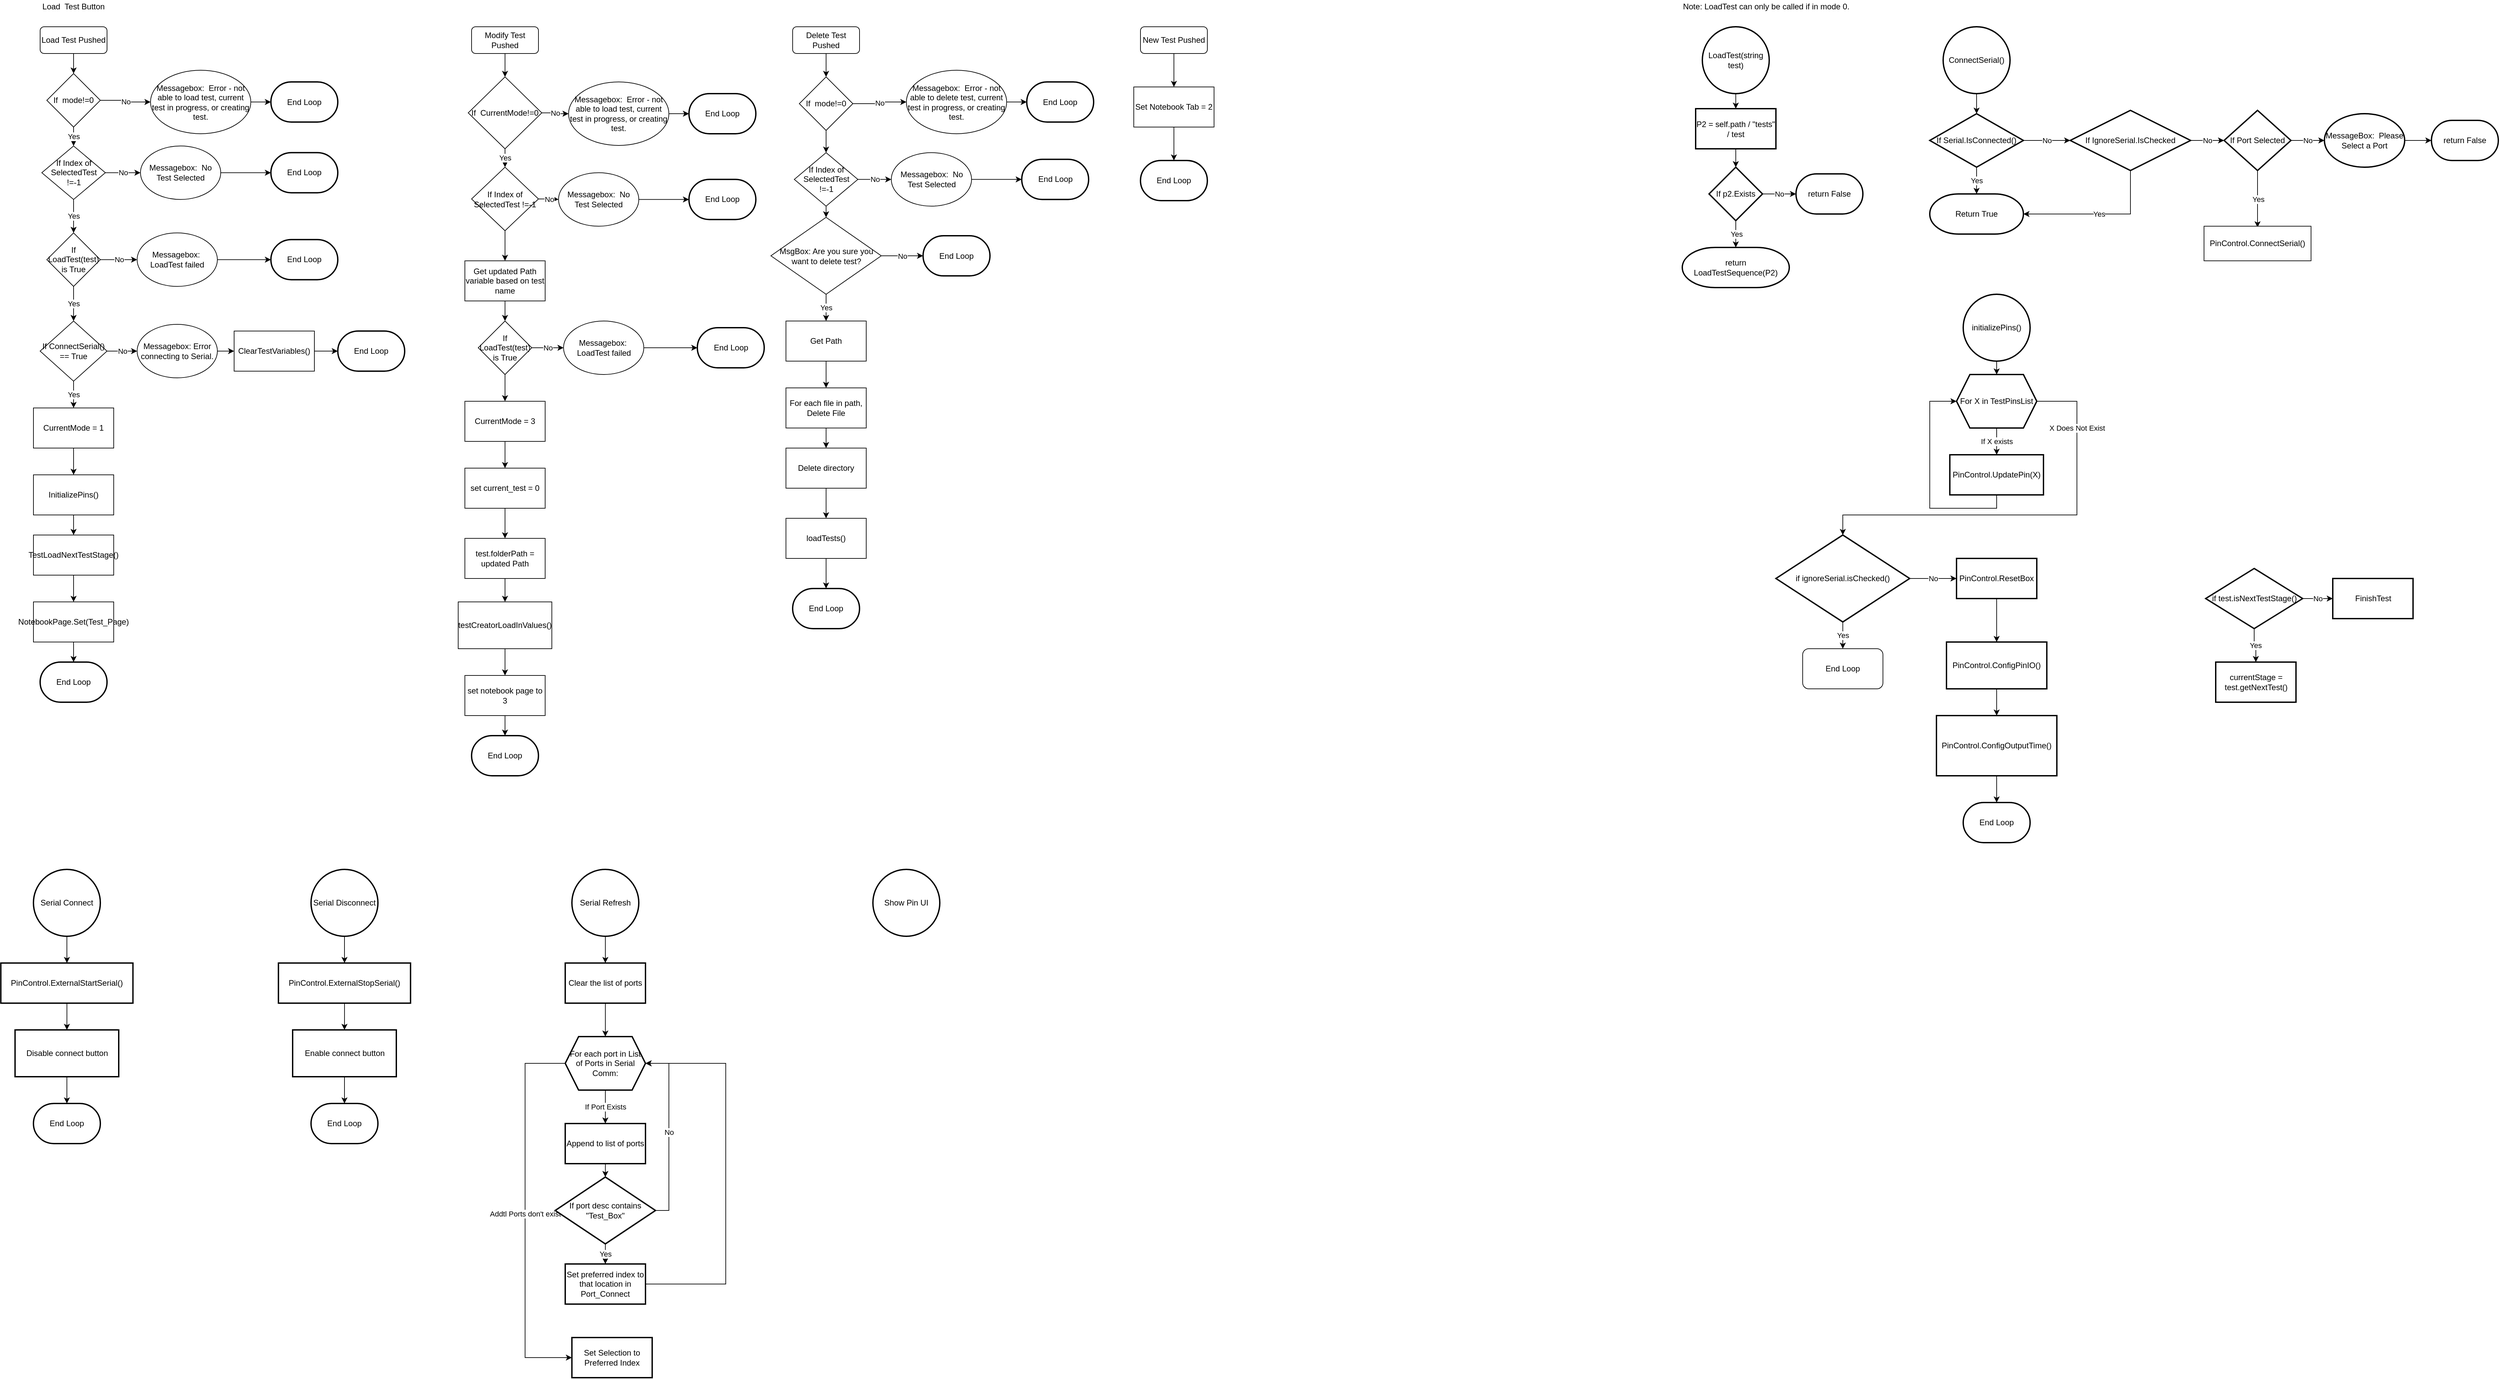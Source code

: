 <mxfile version="14.5.8" type="github" pages="5">
  <diagram id="6a731a19-8d31-9384-78a2-239565b7b9f0" name="Main_Tab">
    <mxGraphModel dx="3104" dy="682" grid="1" gridSize="10" guides="1" tooltips="1" connect="1" arrows="1" fold="1" page="1" pageScale="1" pageWidth="1600" pageHeight="1200" background="#ffffff" math="0" shadow="0">
      <root>
        <mxCell id="0" />
        <mxCell id="1" parent="0" />
        <mxCell id="tTzITee3SI3V6Dp85nhz-55" value="Load&amp;nbsp; Test Button" style="text;html=1;strokeColor=none;fillColor=none;align=center;verticalAlign=middle;whiteSpace=wrap;rounded=0;" parent="1" vertex="1">
          <mxGeometry x="40" y="30" width="110" height="20" as="geometry" />
        </mxCell>
        <mxCell id="tTzITee3SI3V6Dp85nhz-83" value="" style="edgeStyle=orthogonalEdgeStyle;rounded=0;orthogonalLoop=1;jettySize=auto;html=1;" parent="1" source="tTzITee3SI3V6Dp85nhz-56" target="tTzITee3SI3V6Dp85nhz-82" edge="1">
          <mxGeometry relative="1" as="geometry" />
        </mxCell>
        <mxCell id="tTzITee3SI3V6Dp85nhz-56" value="Load Test Pushed" style="rounded=1;whiteSpace=wrap;html=1;" parent="1" vertex="1">
          <mxGeometry x="45" y="70" width="100" height="40" as="geometry" />
        </mxCell>
        <mxCell id="tTzITee3SI3V6Dp85nhz-61" value="No" style="edgeStyle=orthogonalEdgeStyle;rounded=0;orthogonalLoop=1;jettySize=auto;html=1;" parent="1" source="tTzITee3SI3V6Dp85nhz-59" target="tTzITee3SI3V6Dp85nhz-60" edge="1">
          <mxGeometry relative="1" as="geometry" />
        </mxCell>
        <mxCell id="tTzITee3SI3V6Dp85nhz-67" value="Yes" style="edgeStyle=orthogonalEdgeStyle;rounded=0;orthogonalLoop=1;jettySize=auto;html=1;" parent="1" source="tTzITee3SI3V6Dp85nhz-59" target="tTzITee3SI3V6Dp85nhz-66" edge="1">
          <mxGeometry relative="1" as="geometry" />
        </mxCell>
        <mxCell id="tTzITee3SI3V6Dp85nhz-59" value="If Index of SelectedTest !=-1" style="rhombus;whiteSpace=wrap;html=1;" parent="1" vertex="1">
          <mxGeometry x="47.5" y="248.25" width="95" height="80" as="geometry" />
        </mxCell>
        <mxCell id="tTzITee3SI3V6Dp85nhz-72" value="" style="edgeStyle=orthogonalEdgeStyle;rounded=0;orthogonalLoop=1;jettySize=auto;html=1;" parent="1" source="tTzITee3SI3V6Dp85nhz-60" target="tTzITee3SI3V6Dp85nhz-70" edge="1">
          <mxGeometry relative="1" as="geometry" />
        </mxCell>
        <mxCell id="tTzITee3SI3V6Dp85nhz-60" value="Messagebox:&amp;nbsp; No Test Selected" style="ellipse;whiteSpace=wrap;html=1;" parent="1" vertex="1">
          <mxGeometry x="195" y="248.25" width="120" height="80" as="geometry" />
        </mxCell>
        <mxCell id="UficYF0TFEuOsEOERnPV-9" value="Yes" style="edgeStyle=orthogonalEdgeStyle;rounded=0;orthogonalLoop=1;jettySize=auto;html=1;" parent="1" source="tTzITee3SI3V6Dp85nhz-66" target="UficYF0TFEuOsEOERnPV-4" edge="1">
          <mxGeometry relative="1" as="geometry" />
        </mxCell>
        <mxCell id="UficYF0TFEuOsEOERnPV-13" value="No" style="edgeStyle=orthogonalEdgeStyle;rounded=0;orthogonalLoop=1;jettySize=auto;html=1;" parent="1" source="tTzITee3SI3V6Dp85nhz-66" target="UficYF0TFEuOsEOERnPV-11" edge="1">
          <mxGeometry relative="1" as="geometry" />
        </mxCell>
        <mxCell id="tTzITee3SI3V6Dp85nhz-66" value="If LoadTest(test) is True" style="rhombus;whiteSpace=wrap;html=1;" parent="1" vertex="1">
          <mxGeometry x="55" y="378.25" width="80" height="80" as="geometry" />
        </mxCell>
        <mxCell id="UficYF0TFEuOsEOERnPV-29" value="" style="edgeStyle=orthogonalEdgeStyle;rounded=0;orthogonalLoop=1;jettySize=auto;html=1;" parent="1" source="tTzITee3SI3V6Dp85nhz-68" target="UficYF0TFEuOsEOERnPV-28" edge="1">
          <mxGeometry relative="1" as="geometry" />
        </mxCell>
        <mxCell id="tTzITee3SI3V6Dp85nhz-68" value="TestLoadNextTestStage()" style="whiteSpace=wrap;html=1;" parent="1" vertex="1">
          <mxGeometry x="35" y="830" width="120" height="60" as="geometry" />
        </mxCell>
        <mxCell id="tTzITee3SI3V6Dp85nhz-70" value="End Loop" style="strokeWidth=2;html=1;shape=mxgraph.flowchart.terminator;whiteSpace=wrap;" parent="1" vertex="1">
          <mxGeometry x="390" y="258.25" width="100" height="60" as="geometry" />
        </mxCell>
        <mxCell id="tTzITee3SI3V6Dp85nhz-75" value="" style="edgeStyle=orthogonalEdgeStyle;rounded=0;orthogonalLoop=1;jettySize=auto;html=1;" parent="1" source="tTzITee3SI3V6Dp85nhz-73" target="tTzITee3SI3V6Dp85nhz-74" edge="1">
          <mxGeometry relative="1" as="geometry" />
        </mxCell>
        <mxCell id="tTzITee3SI3V6Dp85nhz-73" value="LoadTest(string test)" style="strokeWidth=2;html=1;shape=mxgraph.flowchart.start_2;whiteSpace=wrap;" parent="1" vertex="1">
          <mxGeometry x="2530" y="70" width="100" height="100" as="geometry" />
        </mxCell>
        <mxCell id="tTzITee3SI3V6Dp85nhz-77" value="" style="edgeStyle=orthogonalEdgeStyle;rounded=0;orthogonalLoop=1;jettySize=auto;html=1;" parent="1" source="tTzITee3SI3V6Dp85nhz-74" target="tTzITee3SI3V6Dp85nhz-76" edge="1">
          <mxGeometry relative="1" as="geometry" />
        </mxCell>
        <mxCell id="tTzITee3SI3V6Dp85nhz-74" value="P2 = self.path / &quot;tests&quot; / test" style="whiteSpace=wrap;html=1;strokeWidth=2;" parent="1" vertex="1">
          <mxGeometry x="2520" y="192.5" width="120" height="60" as="geometry" />
        </mxCell>
        <mxCell id="tTzITee3SI3V6Dp85nhz-79" value="No" style="edgeStyle=orthogonalEdgeStyle;rounded=0;orthogonalLoop=1;jettySize=auto;html=1;" parent="1" source="tTzITee3SI3V6Dp85nhz-76" target="tTzITee3SI3V6Dp85nhz-78" edge="1">
          <mxGeometry relative="1" as="geometry" />
        </mxCell>
        <mxCell id="tTzITee3SI3V6Dp85nhz-81" value="Yes" style="edgeStyle=orthogonalEdgeStyle;rounded=0;orthogonalLoop=1;jettySize=auto;html=1;" parent="1" source="tTzITee3SI3V6Dp85nhz-76" edge="1">
          <mxGeometry relative="1" as="geometry">
            <mxPoint x="2580" y="400" as="targetPoint" />
          </mxGeometry>
        </mxCell>
        <mxCell id="tTzITee3SI3V6Dp85nhz-76" value="If p2.Exists" style="rhombus;whiteSpace=wrap;html=1;strokeWidth=2;" parent="1" vertex="1">
          <mxGeometry x="2540" y="280" width="80" height="80" as="geometry" />
        </mxCell>
        <mxCell id="tTzITee3SI3V6Dp85nhz-78" value="return False" style="strokeWidth=2;html=1;shape=mxgraph.flowchart.terminator;whiteSpace=wrap;" parent="1" vertex="1">
          <mxGeometry x="2670" y="290" width="100" height="60" as="geometry" />
        </mxCell>
        <mxCell id="tTzITee3SI3V6Dp85nhz-84" value="Yes" style="edgeStyle=orthogonalEdgeStyle;rounded=0;orthogonalLoop=1;jettySize=auto;html=1;" parent="1" source="tTzITee3SI3V6Dp85nhz-82" target="tTzITee3SI3V6Dp85nhz-59" edge="1">
          <mxGeometry relative="1" as="geometry" />
        </mxCell>
        <mxCell id="tTzITee3SI3V6Dp85nhz-86" value="No" style="edgeStyle=orthogonalEdgeStyle;rounded=0;orthogonalLoop=1;jettySize=auto;html=1;" parent="1" source="tTzITee3SI3V6Dp85nhz-82" target="tTzITee3SI3V6Dp85nhz-85" edge="1">
          <mxGeometry relative="1" as="geometry" />
        </mxCell>
        <mxCell id="tTzITee3SI3V6Dp85nhz-82" value="If&amp;nbsp; mode!=0" style="rhombus;whiteSpace=wrap;html=1;" parent="1" vertex="1">
          <mxGeometry x="55" y="140" width="80" height="80" as="geometry" />
        </mxCell>
        <mxCell id="tTzITee3SI3V6Dp85nhz-88" value="" style="edgeStyle=orthogonalEdgeStyle;rounded=0;orthogonalLoop=1;jettySize=auto;html=1;" parent="1" source="tTzITee3SI3V6Dp85nhz-85" target="tTzITee3SI3V6Dp85nhz-87" edge="1">
          <mxGeometry relative="1" as="geometry" />
        </mxCell>
        <mxCell id="tTzITee3SI3V6Dp85nhz-85" value="Messagebox:&amp;nbsp; Error - not able to load test, current test in progress, or creating test." style="ellipse;whiteSpace=wrap;html=1;" parent="1" vertex="1">
          <mxGeometry x="210" y="135" width="150" height="95" as="geometry" />
        </mxCell>
        <mxCell id="tTzITee3SI3V6Dp85nhz-87" value="End Loop" style="strokeWidth=2;html=1;shape=mxgraph.flowchart.terminator;whiteSpace=wrap;" parent="1" vertex="1">
          <mxGeometry x="390" y="152.5" width="100" height="60" as="geometry" />
        </mxCell>
        <mxCell id="tTzITee3SI3V6Dp85nhz-89" value="Note: LoadTest can only be called if in mode 0." style="text;html=1;align=center;verticalAlign=middle;resizable=0;points=[];autosize=1;" parent="1" vertex="1">
          <mxGeometry x="2490" y="30" width="270" height="20" as="geometry" />
        </mxCell>
        <mxCell id="UficYF0TFEuOsEOERnPV-15" value="No" style="edgeStyle=orthogonalEdgeStyle;rounded=0;orthogonalLoop=1;jettySize=auto;html=1;" parent="1" source="UficYF0TFEuOsEOERnPV-4" target="UficYF0TFEuOsEOERnPV-14" edge="1">
          <mxGeometry relative="1" as="geometry" />
        </mxCell>
        <mxCell id="UficYF0TFEuOsEOERnPV-21" value="Yes" style="edgeStyle=orthogonalEdgeStyle;rounded=0;orthogonalLoop=1;jettySize=auto;html=1;" parent="1" source="UficYF0TFEuOsEOERnPV-4" target="UficYF0TFEuOsEOERnPV-20" edge="1">
          <mxGeometry relative="1" as="geometry" />
        </mxCell>
        <mxCell id="UficYF0TFEuOsEOERnPV-4" value="If ConnectSerial() == True" style="rhombus;whiteSpace=wrap;html=1;strokeWidth=1;" parent="1" vertex="1">
          <mxGeometry x="45" y="510" width="100" height="90" as="geometry" />
        </mxCell>
        <mxCell id="UficYF0TFEuOsEOERnPV-8" value="return LoadTestSequence(P2)" style="strokeWidth=2;html=1;shape=mxgraph.flowchart.terminator;whiteSpace=wrap;" parent="1" vertex="1">
          <mxGeometry x="2500" y="400" width="160" height="60" as="geometry" />
        </mxCell>
        <mxCell id="UficYF0TFEuOsEOERnPV-10" value="" style="edgeStyle=orthogonalEdgeStyle;rounded=0;orthogonalLoop=1;jettySize=auto;html=1;" parent="1" source="UficYF0TFEuOsEOERnPV-11" target="UficYF0TFEuOsEOERnPV-12" edge="1">
          <mxGeometry relative="1" as="geometry" />
        </mxCell>
        <mxCell id="UficYF0TFEuOsEOERnPV-11" value="Messagebox:&amp;nbsp; LoadTest failed" style="ellipse;whiteSpace=wrap;html=1;" parent="1" vertex="1">
          <mxGeometry x="190" y="378.25" width="120" height="80" as="geometry" />
        </mxCell>
        <mxCell id="UficYF0TFEuOsEOERnPV-12" value="End Loop" style="strokeWidth=2;html=1;shape=mxgraph.flowchart.terminator;whiteSpace=wrap;" parent="1" vertex="1">
          <mxGeometry x="390" y="388.25" width="100" height="60" as="geometry" />
        </mxCell>
        <mxCell id="UficYF0TFEuOsEOERnPV-17" value="" style="edgeStyle=orthogonalEdgeStyle;rounded=0;orthogonalLoop=1;jettySize=auto;html=1;" parent="1" source="UficYF0TFEuOsEOERnPV-14" target="UficYF0TFEuOsEOERnPV-16" edge="1">
          <mxGeometry relative="1" as="geometry" />
        </mxCell>
        <mxCell id="UficYF0TFEuOsEOERnPV-14" value="Messagebox: Error connecting to Serial." style="ellipse;whiteSpace=wrap;html=1;strokeWidth=1;" parent="1" vertex="1">
          <mxGeometry x="190" y="515" width="120" height="80" as="geometry" />
        </mxCell>
        <mxCell id="UficYF0TFEuOsEOERnPV-19" value="" style="edgeStyle=orthogonalEdgeStyle;rounded=0;orthogonalLoop=1;jettySize=auto;html=1;" parent="1" source="UficYF0TFEuOsEOERnPV-16" target="UficYF0TFEuOsEOERnPV-18" edge="1">
          <mxGeometry relative="1" as="geometry" />
        </mxCell>
        <mxCell id="UficYF0TFEuOsEOERnPV-16" value="ClearTestVariables()" style="whiteSpace=wrap;html=1;strokeWidth=1;" parent="1" vertex="1">
          <mxGeometry x="335" y="525" width="120" height="60" as="geometry" />
        </mxCell>
        <mxCell id="UficYF0TFEuOsEOERnPV-18" value="End Loop" style="strokeWidth=2;html=1;shape=mxgraph.flowchart.terminator;whiteSpace=wrap;" parent="1" vertex="1">
          <mxGeometry x="490" y="525" width="100" height="60" as="geometry" />
        </mxCell>
        <mxCell id="UficYF0TFEuOsEOERnPV-26" value="" style="edgeStyle=orthogonalEdgeStyle;rounded=0;orthogonalLoop=1;jettySize=auto;html=1;" parent="1" source="UficYF0TFEuOsEOERnPV-20" target="UficYF0TFEuOsEOERnPV-24" edge="1">
          <mxGeometry relative="1" as="geometry" />
        </mxCell>
        <mxCell id="UficYF0TFEuOsEOERnPV-20" value="CurrentMode = 1" style="whiteSpace=wrap;html=1;strokeWidth=1;" parent="1" vertex="1">
          <mxGeometry x="35" y="640" width="120" height="60" as="geometry" />
        </mxCell>
        <mxCell id="UficYF0TFEuOsEOERnPV-27" value="" style="edgeStyle=orthogonalEdgeStyle;rounded=0;orthogonalLoop=1;jettySize=auto;html=1;" parent="1" source="UficYF0TFEuOsEOERnPV-24" target="tTzITee3SI3V6Dp85nhz-68" edge="1">
          <mxGeometry relative="1" as="geometry" />
        </mxCell>
        <mxCell id="UficYF0TFEuOsEOERnPV-24" value="InitializePins()" style="whiteSpace=wrap;html=1;" parent="1" vertex="1">
          <mxGeometry x="35" y="740" width="120" height="60" as="geometry" />
        </mxCell>
        <mxCell id="UficYF0TFEuOsEOERnPV-31" value="" style="edgeStyle=orthogonalEdgeStyle;rounded=0;orthogonalLoop=1;jettySize=auto;html=1;" parent="1" source="UficYF0TFEuOsEOERnPV-28" target="UficYF0TFEuOsEOERnPV-30" edge="1">
          <mxGeometry relative="1" as="geometry" />
        </mxCell>
        <mxCell id="UficYF0TFEuOsEOERnPV-28" value="NotebookPage.Set(Test_Page)" style="whiteSpace=wrap;html=1;" parent="1" vertex="1">
          <mxGeometry x="35" y="930" width="120" height="60" as="geometry" />
        </mxCell>
        <mxCell id="UficYF0TFEuOsEOERnPV-30" value="End Loop" style="strokeWidth=2;html=1;shape=mxgraph.flowchart.terminator;whiteSpace=wrap;" parent="1" vertex="1">
          <mxGeometry x="45" y="1020" width="100" height="60" as="geometry" />
        </mxCell>
        <mxCell id="UficYF0TFEuOsEOERnPV-36" value="" style="edgeStyle=orthogonalEdgeStyle;rounded=0;orthogonalLoop=1;jettySize=auto;html=1;" parent="1" source="UficYF0TFEuOsEOERnPV-33" target="UficYF0TFEuOsEOERnPV-35" edge="1">
          <mxGeometry relative="1" as="geometry" />
        </mxCell>
        <mxCell id="UficYF0TFEuOsEOERnPV-33" value="ConnectSerial()" style="strokeWidth=2;html=1;shape=mxgraph.flowchart.start_2;whiteSpace=wrap;" parent="1" vertex="1">
          <mxGeometry x="2890" y="70" width="100" height="100" as="geometry" />
        </mxCell>
        <mxCell id="UficYF0TFEuOsEOERnPV-38" value="Yes" style="edgeStyle=orthogonalEdgeStyle;rounded=0;orthogonalLoop=1;jettySize=auto;html=1;" parent="1" source="UficYF0TFEuOsEOERnPV-35" target="UficYF0TFEuOsEOERnPV-37" edge="1">
          <mxGeometry relative="1" as="geometry" />
        </mxCell>
        <mxCell id="UficYF0TFEuOsEOERnPV-40" value="No" style="edgeStyle=orthogonalEdgeStyle;rounded=0;orthogonalLoop=1;jettySize=auto;html=1;" parent="1" source="UficYF0TFEuOsEOERnPV-35" target="UficYF0TFEuOsEOERnPV-39" edge="1">
          <mxGeometry relative="1" as="geometry" />
        </mxCell>
        <mxCell id="UficYF0TFEuOsEOERnPV-35" value="If Serial.IsConnected()" style="rhombus;whiteSpace=wrap;html=1;strokeWidth=2;" parent="1" vertex="1">
          <mxGeometry x="2870" y="200" width="140" height="80" as="geometry" />
        </mxCell>
        <mxCell id="UficYF0TFEuOsEOERnPV-37" value="Return True" style="strokeWidth=2;html=1;shape=mxgraph.flowchart.terminator;whiteSpace=wrap;" parent="1" vertex="1">
          <mxGeometry x="2870" y="320" width="140" height="60" as="geometry" />
        </mxCell>
        <mxCell id="UficYF0TFEuOsEOERnPV-41" value="Yes" style="edgeStyle=orthogonalEdgeStyle;rounded=0;orthogonalLoop=1;jettySize=auto;html=1;exitX=0.5;exitY=1;exitDx=0;exitDy=0;entryX=1;entryY=0.5;entryDx=0;entryDy=0;entryPerimeter=0;" parent="1" source="UficYF0TFEuOsEOERnPV-39" target="UficYF0TFEuOsEOERnPV-37" edge="1">
          <mxGeometry relative="1" as="geometry" />
        </mxCell>
        <mxCell id="UficYF0TFEuOsEOERnPV-43" value="No" style="edgeStyle=orthogonalEdgeStyle;rounded=0;orthogonalLoop=1;jettySize=auto;html=1;" parent="1" source="UficYF0TFEuOsEOERnPV-39" target="UficYF0TFEuOsEOERnPV-42" edge="1">
          <mxGeometry relative="1" as="geometry" />
        </mxCell>
        <mxCell id="UficYF0TFEuOsEOERnPV-39" value="If IgnoreSerial.IsChecked" style="rhombus;whiteSpace=wrap;html=1;strokeWidth=2;" parent="1" vertex="1">
          <mxGeometry x="3080" y="195" width="180" height="90" as="geometry" />
        </mxCell>
        <mxCell id="UficYF0TFEuOsEOERnPV-45" value="Yes" style="edgeStyle=orthogonalEdgeStyle;rounded=0;orthogonalLoop=1;jettySize=auto;html=1;" parent="1" source="UficYF0TFEuOsEOERnPV-42" edge="1">
          <mxGeometry relative="1" as="geometry">
            <mxPoint x="3360" y="370" as="targetPoint" />
          </mxGeometry>
        </mxCell>
        <mxCell id="UficYF0TFEuOsEOERnPV-47" value="No" style="edgeStyle=orthogonalEdgeStyle;rounded=0;orthogonalLoop=1;jettySize=auto;html=1;" parent="1" source="UficYF0TFEuOsEOERnPV-42" target="UficYF0TFEuOsEOERnPV-46" edge="1">
          <mxGeometry relative="1" as="geometry" />
        </mxCell>
        <mxCell id="UficYF0TFEuOsEOERnPV-42" value="If Port Selected" style="rhombus;whiteSpace=wrap;html=1;strokeWidth=2;" parent="1" vertex="1">
          <mxGeometry x="3310" y="195" width="100" height="90" as="geometry" />
        </mxCell>
        <mxCell id="UficYF0TFEuOsEOERnPV-49" value="" style="edgeStyle=orthogonalEdgeStyle;rounded=0;orthogonalLoop=1;jettySize=auto;html=1;" parent="1" source="UficYF0TFEuOsEOERnPV-46" target="UficYF0TFEuOsEOERnPV-48" edge="1">
          <mxGeometry relative="1" as="geometry" />
        </mxCell>
        <mxCell id="UficYF0TFEuOsEOERnPV-46" value="MessageBox:&amp;nbsp; Please Select a Port" style="ellipse;whiteSpace=wrap;html=1;strokeWidth=2;" parent="1" vertex="1">
          <mxGeometry x="3460" y="200" width="120" height="80" as="geometry" />
        </mxCell>
        <mxCell id="UficYF0TFEuOsEOERnPV-48" value="return False" style="strokeWidth=2;html=1;shape=mxgraph.flowchart.terminator;whiteSpace=wrap;" parent="1" vertex="1">
          <mxGeometry x="3620" y="210" width="100" height="60" as="geometry" />
        </mxCell>
        <mxCell id="ir7IwgKp179g5_XmWtsQ-1" value="PinControl.ConnectSerial()" style="rounded=0;whiteSpace=wrap;html=1;" parent="1" vertex="1">
          <mxGeometry x="3280" y="368.25" width="160" height="51.75" as="geometry" />
        </mxCell>
        <mxCell id="ir7IwgKp179g5_XmWtsQ-4" value="" style="edgeStyle=orthogonalEdgeStyle;rounded=0;orthogonalLoop=1;jettySize=auto;html=1;entryX=0.5;entryY=0;entryDx=0;entryDy=0;" parent="1" source="ir7IwgKp179g5_XmWtsQ-2" target="VLrwDN9U09hXujgsO5i5-10" edge="1">
          <mxGeometry relative="1" as="geometry" />
        </mxCell>
        <mxCell id="ir7IwgKp179g5_XmWtsQ-2" value="initializePins()" style="strokeWidth=2;html=1;shape=mxgraph.flowchart.start_2;whiteSpace=wrap;" parent="1" vertex="1">
          <mxGeometry x="2920" y="470" width="100" height="100" as="geometry" />
        </mxCell>
        <mxCell id="ir7IwgKp179g5_XmWtsQ-6" value="Yes" style="edgeStyle=orthogonalEdgeStyle;rounded=0;orthogonalLoop=1;jettySize=auto;html=1;entryX=0.5;entryY=0;entryDx=0;entryDy=0;" parent="1" source="ir7IwgKp179g5_XmWtsQ-3" target="ir7IwgKp179g5_XmWtsQ-9" edge="1">
          <mxGeometry relative="1" as="geometry" />
        </mxCell>
        <mxCell id="ir7IwgKp179g5_XmWtsQ-10" value="No" style="edgeStyle=orthogonalEdgeStyle;rounded=0;orthogonalLoop=1;jettySize=auto;html=1;" parent="1" source="ir7IwgKp179g5_XmWtsQ-3" target="ir7IwgKp179g5_XmWtsQ-5" edge="1">
          <mxGeometry relative="1" as="geometry" />
        </mxCell>
        <mxCell id="ir7IwgKp179g5_XmWtsQ-3" value="if ignoreSerial.isChecked()" style="rhombus;whiteSpace=wrap;html=1;strokeWidth=2;" parent="1" vertex="1">
          <mxGeometry x="2640" y="830" width="200" height="130" as="geometry" />
        </mxCell>
        <mxCell id="VLrwDN9U09hXujgsO5i5-14" value="" style="edgeStyle=orthogonalEdgeStyle;rounded=0;orthogonalLoop=1;jettySize=auto;html=1;" parent="1" source="ir7IwgKp179g5_XmWtsQ-5" target="VLrwDN9U09hXujgsO5i5-7" edge="1">
          <mxGeometry relative="1" as="geometry" />
        </mxCell>
        <mxCell id="ir7IwgKp179g5_XmWtsQ-5" value="PinControl.ResetBox" style="whiteSpace=wrap;html=1;strokeWidth=2;" parent="1" vertex="1">
          <mxGeometry x="2910" y="865" width="120" height="60" as="geometry" />
        </mxCell>
        <mxCell id="ir7IwgKp179g5_XmWtsQ-9" value="End Loop" style="rounded=1;whiteSpace=wrap;html=1;" parent="1" vertex="1">
          <mxGeometry x="2680" y="1000" width="120" height="60" as="geometry" />
        </mxCell>
        <mxCell id="VLrwDN9U09hXujgsO5i5-16" value="" style="edgeStyle=orthogonalEdgeStyle;rounded=0;orthogonalLoop=1;jettySize=auto;html=1;" parent="1" source="VLrwDN9U09hXujgsO5i5-7" target="VLrwDN9U09hXujgsO5i5-15" edge="1">
          <mxGeometry relative="1" as="geometry" />
        </mxCell>
        <mxCell id="VLrwDN9U09hXujgsO5i5-7" value="PinControl.ConfigPinIO()" style="whiteSpace=wrap;html=1;strokeWidth=2;" parent="1" vertex="1">
          <mxGeometry x="2895" y="990" width="150" height="70" as="geometry" />
        </mxCell>
        <mxCell id="VLrwDN9U09hXujgsO5i5-9" value="If X exists" style="edgeStyle=orthogonalEdgeStyle;rounded=0;orthogonalLoop=1;jettySize=auto;html=1;" parent="1" source="VLrwDN9U09hXujgsO5i5-10" target="VLrwDN9U09hXujgsO5i5-11" edge="1">
          <mxGeometry relative="1" as="geometry" />
        </mxCell>
        <mxCell id="VLrwDN9U09hXujgsO5i5-13" value="X Does Not Exist" style="edgeStyle=orthogonalEdgeStyle;rounded=0;orthogonalLoop=1;jettySize=auto;html=1;exitX=1;exitY=0.5;exitDx=0;exitDy=0;entryX=0.5;entryY=0;entryDx=0;entryDy=0;" parent="1" source="VLrwDN9U09hXujgsO5i5-10" target="ir7IwgKp179g5_XmWtsQ-3" edge="1">
          <mxGeometry x="-0.672" relative="1" as="geometry">
            <Array as="points">
              <mxPoint x="3090" y="630" />
              <mxPoint x="3090" y="800" />
              <mxPoint x="2740" y="800" />
            </Array>
            <mxPoint as="offset" />
          </mxGeometry>
        </mxCell>
        <mxCell id="VLrwDN9U09hXujgsO5i5-10" value="For X in TestPinsList" style="shape=hexagon;perimeter=hexagonPerimeter2;whiteSpace=wrap;html=1;fixedSize=1;strokeWidth=2;" parent="1" vertex="1">
          <mxGeometry x="2910" y="590" width="120" height="80" as="geometry" />
        </mxCell>
        <mxCell id="VLrwDN9U09hXujgsO5i5-12" style="edgeStyle=orthogonalEdgeStyle;rounded=0;orthogonalLoop=1;jettySize=auto;html=1;exitX=0.5;exitY=1;exitDx=0;exitDy=0;entryX=0;entryY=0.5;entryDx=0;entryDy=0;" parent="1" source="VLrwDN9U09hXujgsO5i5-11" target="VLrwDN9U09hXujgsO5i5-10" edge="1">
          <mxGeometry relative="1" as="geometry">
            <Array as="points">
              <mxPoint x="2970" y="790" />
              <mxPoint x="2870" y="790" />
              <mxPoint x="2870" y="630" />
            </Array>
          </mxGeometry>
        </mxCell>
        <mxCell id="VLrwDN9U09hXujgsO5i5-11" value="PinControl.UpdatePin(X)" style="whiteSpace=wrap;html=1;strokeWidth=2;" parent="1" vertex="1">
          <mxGeometry x="2900" y="710" width="140" height="60" as="geometry" />
        </mxCell>
        <mxCell id="VLrwDN9U09hXujgsO5i5-18" value="" style="edgeStyle=orthogonalEdgeStyle;rounded=0;orthogonalLoop=1;jettySize=auto;html=1;" parent="1" source="VLrwDN9U09hXujgsO5i5-15" target="VLrwDN9U09hXujgsO5i5-17" edge="1">
          <mxGeometry relative="1" as="geometry" />
        </mxCell>
        <mxCell id="VLrwDN9U09hXujgsO5i5-15" value="PinControl.ConfigOutputTime()" style="whiteSpace=wrap;html=1;strokeWidth=2;" parent="1" vertex="1">
          <mxGeometry x="2880" y="1100" width="180" height="90" as="geometry" />
        </mxCell>
        <mxCell id="VLrwDN9U09hXujgsO5i5-17" value="End Loop" style="strokeWidth=2;html=1;shape=mxgraph.flowchart.terminator;whiteSpace=wrap;" parent="1" vertex="1">
          <mxGeometry x="2920" y="1230" width="100" height="60" as="geometry" />
        </mxCell>
        <mxCell id="VLrwDN9U09hXujgsO5i5-20" value="currentStage = test.getNextTest()" style="whiteSpace=wrap;html=1;strokeWidth=2;" parent="1" vertex="1">
          <mxGeometry x="3297.5" y="1020" width="120" height="60" as="geometry" />
        </mxCell>
        <mxCell id="VLrwDN9U09hXujgsO5i5-29" value="Yes" style="edgeStyle=orthogonalEdgeStyle;rounded=0;orthogonalLoop=1;jettySize=auto;html=1;entryX=0.5;entryY=0;entryDx=0;entryDy=0;" parent="1" source="VLrwDN9U09hXujgsO5i5-26" target="VLrwDN9U09hXujgsO5i5-20" edge="1">
          <mxGeometry relative="1" as="geometry">
            <mxPoint x="3357.5" y="1015" as="targetPoint" />
          </mxGeometry>
        </mxCell>
        <mxCell id="VLrwDN9U09hXujgsO5i5-31" value="No" style="edgeStyle=orthogonalEdgeStyle;rounded=0;orthogonalLoop=1;jettySize=auto;html=1;" parent="1" source="VLrwDN9U09hXujgsO5i5-26" target="VLrwDN9U09hXujgsO5i5-30" edge="1">
          <mxGeometry relative="1" as="geometry" />
        </mxCell>
        <mxCell id="VLrwDN9U09hXujgsO5i5-26" value="if test.isNextTestStage()" style="rhombus;whiteSpace=wrap;html=1;strokeWidth=2;" parent="1" vertex="1">
          <mxGeometry x="3282.5" y="880" width="145" height="90" as="geometry" />
        </mxCell>
        <mxCell id="VLrwDN9U09hXujgsO5i5-30" value="FinishTest" style="whiteSpace=wrap;html=1;strokeWidth=2;" parent="1" vertex="1">
          <mxGeometry x="3472.5" y="895" width="120" height="60" as="geometry" />
        </mxCell>
        <mxCell id="zyAhgqpcMAbRngAJx9lP-7" value="" style="edgeStyle=orthogonalEdgeStyle;rounded=0;orthogonalLoop=1;jettySize=auto;html=1;" parent="1" source="zyAhgqpcMAbRngAJx9lP-1" target="zyAhgqpcMAbRngAJx9lP-5" edge="1">
          <mxGeometry relative="1" as="geometry" />
        </mxCell>
        <mxCell id="zyAhgqpcMAbRngAJx9lP-1" value="Modify Test Pushed" style="rounded=1;whiteSpace=wrap;html=1;" parent="1" vertex="1">
          <mxGeometry x="690" y="70" width="100" height="40" as="geometry" />
        </mxCell>
        <mxCell id="zyAhgqpcMAbRngAJx9lP-2" value="Delete Test Pushed" style="rounded=1;whiteSpace=wrap;html=1;" parent="1" vertex="1">
          <mxGeometry x="1170" y="70" width="100" height="40" as="geometry" />
        </mxCell>
        <mxCell id="xI6UoFROLTJsAryazsQp-2" value="" style="edgeStyle=orthogonalEdgeStyle;rounded=0;orthogonalLoop=1;jettySize=auto;html=1;" parent="1" source="zyAhgqpcMAbRngAJx9lP-4" target="xI6UoFROLTJsAryazsQp-1" edge="1">
          <mxGeometry relative="1" as="geometry" />
        </mxCell>
        <mxCell id="zyAhgqpcMAbRngAJx9lP-4" value="New Test Pushed" style="rounded=1;whiteSpace=wrap;html=1;" parent="1" vertex="1">
          <mxGeometry x="1690" y="70" width="100" height="40" as="geometry" />
        </mxCell>
        <mxCell id="zyAhgqpcMAbRngAJx9lP-9" value="Yes" style="edgeStyle=orthogonalEdgeStyle;rounded=0;orthogonalLoop=1;jettySize=auto;html=1;" parent="1" source="zyAhgqpcMAbRngAJx9lP-5" target="zyAhgqpcMAbRngAJx9lP-8" edge="1">
          <mxGeometry relative="1" as="geometry" />
        </mxCell>
        <mxCell id="zyAhgqpcMAbRngAJx9lP-17" value="No" style="edgeStyle=orthogonalEdgeStyle;rounded=0;orthogonalLoop=1;jettySize=auto;html=1;" parent="1" source="zyAhgqpcMAbRngAJx9lP-5" target="zyAhgqpcMAbRngAJx9lP-14" edge="1">
          <mxGeometry relative="1" as="geometry" />
        </mxCell>
        <mxCell id="zyAhgqpcMAbRngAJx9lP-5" value="If&amp;nbsp; CurrentMode!=0" style="rhombus;whiteSpace=wrap;html=1;" parent="1" vertex="1">
          <mxGeometry x="685" y="145" width="110" height="107.5" as="geometry" />
        </mxCell>
        <mxCell id="zyAhgqpcMAbRngAJx9lP-16" value="No" style="edgeStyle=orthogonalEdgeStyle;rounded=0;orthogonalLoop=1;jettySize=auto;html=1;" parent="1" source="zyAhgqpcMAbRngAJx9lP-8" target="zyAhgqpcMAbRngAJx9lP-11" edge="1">
          <mxGeometry relative="1" as="geometry" />
        </mxCell>
        <mxCell id="5c3wUZnlZcaob0wR7u_3-17" value="" style="edgeStyle=orthogonalEdgeStyle;rounded=0;orthogonalLoop=1;jettySize=auto;html=1;" parent="1" source="zyAhgqpcMAbRngAJx9lP-8" target="5c3wUZnlZcaob0wR7u_3-16" edge="1">
          <mxGeometry relative="1" as="geometry" />
        </mxCell>
        <mxCell id="zyAhgqpcMAbRngAJx9lP-8" value="If Index of SelectedTest !=-1" style="rhombus;whiteSpace=wrap;html=1;" parent="1" vertex="1">
          <mxGeometry x="690" y="280" width="100" height="95" as="geometry" />
        </mxCell>
        <mxCell id="zyAhgqpcMAbRngAJx9lP-10" value="" style="edgeStyle=orthogonalEdgeStyle;rounded=0;orthogonalLoop=1;jettySize=auto;html=1;" parent="1" source="zyAhgqpcMAbRngAJx9lP-11" target="zyAhgqpcMAbRngAJx9lP-12" edge="1">
          <mxGeometry relative="1" as="geometry" />
        </mxCell>
        <mxCell id="zyAhgqpcMAbRngAJx9lP-11" value="Messagebox:&amp;nbsp; No Test Selected" style="ellipse;whiteSpace=wrap;html=1;" parent="1" vertex="1">
          <mxGeometry x="820" y="288.25" width="120" height="80" as="geometry" />
        </mxCell>
        <mxCell id="zyAhgqpcMAbRngAJx9lP-12" value="End Loop" style="strokeWidth=2;html=1;shape=mxgraph.flowchart.terminator;whiteSpace=wrap;" parent="1" vertex="1">
          <mxGeometry x="1015" y="298.25" width="100" height="60" as="geometry" />
        </mxCell>
        <mxCell id="zyAhgqpcMAbRngAJx9lP-13" value="" style="edgeStyle=orthogonalEdgeStyle;rounded=0;orthogonalLoop=1;jettySize=auto;html=1;" parent="1" source="zyAhgqpcMAbRngAJx9lP-14" target="zyAhgqpcMAbRngAJx9lP-15" edge="1">
          <mxGeometry relative="1" as="geometry" />
        </mxCell>
        <mxCell id="zyAhgqpcMAbRngAJx9lP-14" value="Messagebox:&amp;nbsp; Error - not able to load test, current test in progress, or creating test." style="ellipse;whiteSpace=wrap;html=1;" parent="1" vertex="1">
          <mxGeometry x="835" y="152.5" width="150" height="95" as="geometry" />
        </mxCell>
        <mxCell id="zyAhgqpcMAbRngAJx9lP-15" value="End Loop" style="strokeWidth=2;html=1;shape=mxgraph.flowchart.terminator;whiteSpace=wrap;" parent="1" vertex="1">
          <mxGeometry x="1015" y="170" width="100" height="60" as="geometry" />
        </mxCell>
        <mxCell id="zyAhgqpcMAbRngAJx9lP-18" value="No" style="edgeStyle=orthogonalEdgeStyle;rounded=0;orthogonalLoop=1;jettySize=auto;html=1;" parent="1" source="zyAhgqpcMAbRngAJx9lP-19" target="zyAhgqpcMAbRngAJx9lP-21" edge="1">
          <mxGeometry relative="1" as="geometry" />
        </mxCell>
        <mxCell id="zyAhgqpcMAbRngAJx9lP-25" value="" style="edgeStyle=orthogonalEdgeStyle;rounded=0;orthogonalLoop=1;jettySize=auto;html=1;" parent="1" source="zyAhgqpcMAbRngAJx9lP-19" target="zyAhgqpcMAbRngAJx9lP-24" edge="1">
          <mxGeometry relative="1" as="geometry" />
        </mxCell>
        <mxCell id="zyAhgqpcMAbRngAJx9lP-19" value="If LoadTest(test) is True" style="rhombus;whiteSpace=wrap;html=1;" parent="1" vertex="1">
          <mxGeometry x="700" y="510" width="80" height="80" as="geometry" />
        </mxCell>
        <mxCell id="zyAhgqpcMAbRngAJx9lP-20" value="" style="edgeStyle=orthogonalEdgeStyle;rounded=0;orthogonalLoop=1;jettySize=auto;html=1;" parent="1" source="zyAhgqpcMAbRngAJx9lP-21" target="zyAhgqpcMAbRngAJx9lP-22" edge="1">
          <mxGeometry relative="1" as="geometry" />
        </mxCell>
        <mxCell id="zyAhgqpcMAbRngAJx9lP-21" value="Messagebox:&amp;nbsp; LoadTest failed" style="ellipse;whiteSpace=wrap;html=1;" parent="1" vertex="1">
          <mxGeometry x="827.5" y="510" width="120" height="80" as="geometry" />
        </mxCell>
        <mxCell id="zyAhgqpcMAbRngAJx9lP-22" value="End Loop" style="strokeWidth=2;html=1;shape=mxgraph.flowchart.terminator;whiteSpace=wrap;" parent="1" vertex="1">
          <mxGeometry x="1027.5" y="520" width="100" height="60" as="geometry" />
        </mxCell>
        <mxCell id="5c3wUZnlZcaob0wR7u_3-21" value="" style="edgeStyle=orthogonalEdgeStyle;rounded=0;orthogonalLoop=1;jettySize=auto;html=1;" parent="1" source="zyAhgqpcMAbRngAJx9lP-24" target="5c3wUZnlZcaob0wR7u_3-20" edge="1">
          <mxGeometry relative="1" as="geometry" />
        </mxCell>
        <mxCell id="zyAhgqpcMAbRngAJx9lP-24" value="CurrentMode = 3" style="whiteSpace=wrap;html=1;" parent="1" vertex="1">
          <mxGeometry x="680" y="630" width="120" height="60" as="geometry" />
        </mxCell>
        <mxCell id="hBHiRlKZ0MR35Txenzxi-2" value="" style="edgeStyle=orthogonalEdgeStyle;rounded=0;orthogonalLoop=1;jettySize=auto;html=1;exitX=0.5;exitY=1;exitDx=0;exitDy=0;" parent="1" source="zyAhgqpcMAbRngAJx9lP-2" target="hBHiRlKZ0MR35Txenzxi-4" edge="1">
          <mxGeometry relative="1" as="geometry">
            <mxPoint x="1214" y="110" as="sourcePoint" />
            <Array as="points" />
          </mxGeometry>
        </mxCell>
        <mxCell id="hBHiRlKZ0MR35Txenzxi-3" value="No" style="edgeStyle=orthogonalEdgeStyle;rounded=0;orthogonalLoop=1;jettySize=auto;html=1;" parent="1" source="hBHiRlKZ0MR35Txenzxi-4" target="hBHiRlKZ0MR35Txenzxi-6" edge="1">
          <mxGeometry relative="1" as="geometry" />
        </mxCell>
        <mxCell id="hBHiRlKZ0MR35Txenzxi-13" value="" style="edgeStyle=orthogonalEdgeStyle;rounded=0;orthogonalLoop=1;jettySize=auto;html=1;" parent="1" source="hBHiRlKZ0MR35Txenzxi-4" target="hBHiRlKZ0MR35Txenzxi-9" edge="1">
          <mxGeometry relative="1" as="geometry" />
        </mxCell>
        <mxCell id="hBHiRlKZ0MR35Txenzxi-4" value="If&amp;nbsp; mode!=0" style="rhombus;whiteSpace=wrap;html=1;" parent="1" vertex="1">
          <mxGeometry x="1180" y="145" width="80" height="80" as="geometry" />
        </mxCell>
        <mxCell id="hBHiRlKZ0MR35Txenzxi-5" value="" style="edgeStyle=orthogonalEdgeStyle;rounded=0;orthogonalLoop=1;jettySize=auto;html=1;" parent="1" source="hBHiRlKZ0MR35Txenzxi-6" target="hBHiRlKZ0MR35Txenzxi-7" edge="1">
          <mxGeometry relative="1" as="geometry" />
        </mxCell>
        <mxCell id="hBHiRlKZ0MR35Txenzxi-6" value="Messagebox:&amp;nbsp; Error - not able to delete test, current test in progress, or creating test." style="ellipse;whiteSpace=wrap;html=1;" parent="1" vertex="1">
          <mxGeometry x="1340" y="135" width="150" height="95" as="geometry" />
        </mxCell>
        <mxCell id="hBHiRlKZ0MR35Txenzxi-7" value="End Loop" style="strokeWidth=2;html=1;shape=mxgraph.flowchart.terminator;whiteSpace=wrap;" parent="1" vertex="1">
          <mxGeometry x="1520" y="152.5" width="100" height="60" as="geometry" />
        </mxCell>
        <mxCell id="hBHiRlKZ0MR35Txenzxi-8" value="No" style="edgeStyle=orthogonalEdgeStyle;rounded=0;orthogonalLoop=1;jettySize=auto;html=1;" parent="1" source="hBHiRlKZ0MR35Txenzxi-9" target="hBHiRlKZ0MR35Txenzxi-11" edge="1">
          <mxGeometry relative="1" as="geometry" />
        </mxCell>
        <mxCell id="5c3wUZnlZcaob0wR7u_3-2" value="" style="edgeStyle=orthogonalEdgeStyle;rounded=0;orthogonalLoop=1;jettySize=auto;html=1;" parent="1" source="hBHiRlKZ0MR35Txenzxi-9" target="5c3wUZnlZcaob0wR7u_3-1" edge="1">
          <mxGeometry relative="1" as="geometry" />
        </mxCell>
        <mxCell id="hBHiRlKZ0MR35Txenzxi-9" value="If Index of SelectedTest !=-1" style="rhombus;whiteSpace=wrap;html=1;" parent="1" vertex="1">
          <mxGeometry x="1172.5" y="258.25" width="95" height="80" as="geometry" />
        </mxCell>
        <mxCell id="hBHiRlKZ0MR35Txenzxi-10" value="" style="edgeStyle=orthogonalEdgeStyle;rounded=0;orthogonalLoop=1;jettySize=auto;html=1;" parent="1" source="hBHiRlKZ0MR35Txenzxi-11" target="hBHiRlKZ0MR35Txenzxi-12" edge="1">
          <mxGeometry relative="1" as="geometry" />
        </mxCell>
        <mxCell id="hBHiRlKZ0MR35Txenzxi-11" value="Messagebox:&amp;nbsp; No Test Selected" style="ellipse;whiteSpace=wrap;html=1;" parent="1" vertex="1">
          <mxGeometry x="1317.5" y="258.25" width="120" height="80" as="geometry" />
        </mxCell>
        <mxCell id="hBHiRlKZ0MR35Txenzxi-12" value="End Loop" style="strokeWidth=2;html=1;shape=mxgraph.flowchart.terminator;whiteSpace=wrap;" parent="1" vertex="1">
          <mxGeometry x="1512.5" y="268.25" width="100" height="60" as="geometry" />
        </mxCell>
        <mxCell id="hBHiRlKZ0MR35Txenzxi-17" value="" style="edgeStyle=orthogonalEdgeStyle;rounded=0;orthogonalLoop=1;jettySize=auto;html=1;" parent="1" source="hBHiRlKZ0MR35Txenzxi-14" target="hBHiRlKZ0MR35Txenzxi-16" edge="1">
          <mxGeometry relative="1" as="geometry" />
        </mxCell>
        <mxCell id="hBHiRlKZ0MR35Txenzxi-14" value="Get Path" style="whiteSpace=wrap;html=1;" parent="1" vertex="1">
          <mxGeometry x="1160" y="510" width="120" height="60" as="geometry" />
        </mxCell>
        <mxCell id="5c3wUZnlZcaob0wR7u_3-11" value="" style="edgeStyle=orthogonalEdgeStyle;rounded=0;orthogonalLoop=1;jettySize=auto;html=1;" parent="1" source="hBHiRlKZ0MR35Txenzxi-16" target="5c3wUZnlZcaob0wR7u_3-10" edge="1">
          <mxGeometry relative="1" as="geometry" />
        </mxCell>
        <mxCell id="hBHiRlKZ0MR35Txenzxi-16" value="For each file in path, Delete File" style="whiteSpace=wrap;html=1;" parent="1" vertex="1">
          <mxGeometry x="1160" y="610" width="120" height="60" as="geometry" />
        </mxCell>
        <mxCell id="5c3wUZnlZcaob0wR7u_3-3" value="Yes" style="edgeStyle=orthogonalEdgeStyle;rounded=0;orthogonalLoop=1;jettySize=auto;html=1;" parent="1" source="5c3wUZnlZcaob0wR7u_3-1" target="hBHiRlKZ0MR35Txenzxi-14" edge="1">
          <mxGeometry relative="1" as="geometry" />
        </mxCell>
        <mxCell id="5c3wUZnlZcaob0wR7u_3-9" value="No" style="edgeStyle=orthogonalEdgeStyle;rounded=0;orthogonalLoop=1;jettySize=auto;html=1;" parent="1" source="5c3wUZnlZcaob0wR7u_3-1" target="5c3wUZnlZcaob0wR7u_3-8" edge="1">
          <mxGeometry relative="1" as="geometry" />
        </mxCell>
        <mxCell id="5c3wUZnlZcaob0wR7u_3-1" value="MsgBox: Are you sure you want to delete test?" style="rhombus;whiteSpace=wrap;html=1;" parent="1" vertex="1">
          <mxGeometry x="1137.5" y="355" width="165" height="115" as="geometry" />
        </mxCell>
        <mxCell id="5c3wUZnlZcaob0wR7u_3-8" value="End Loop" style="strokeWidth=2;html=1;shape=mxgraph.flowchart.terminator;whiteSpace=wrap;" parent="1" vertex="1">
          <mxGeometry x="1365" y="382.5" width="100" height="60" as="geometry" />
        </mxCell>
        <mxCell id="5c3wUZnlZcaob0wR7u_3-13" value="" style="edgeStyle=orthogonalEdgeStyle;rounded=0;orthogonalLoop=1;jettySize=auto;html=1;" parent="1" source="5c3wUZnlZcaob0wR7u_3-10" target="5c3wUZnlZcaob0wR7u_3-12" edge="1">
          <mxGeometry relative="1" as="geometry" />
        </mxCell>
        <mxCell id="5c3wUZnlZcaob0wR7u_3-10" value="Delete directory" style="whiteSpace=wrap;html=1;" parent="1" vertex="1">
          <mxGeometry x="1160" y="700" width="120" height="60" as="geometry" />
        </mxCell>
        <mxCell id="5c3wUZnlZcaob0wR7u_3-15" value="" style="edgeStyle=orthogonalEdgeStyle;rounded=0;orthogonalLoop=1;jettySize=auto;html=1;" parent="1" source="5c3wUZnlZcaob0wR7u_3-12" target="5c3wUZnlZcaob0wR7u_3-14" edge="1">
          <mxGeometry relative="1" as="geometry" />
        </mxCell>
        <mxCell id="5c3wUZnlZcaob0wR7u_3-12" value="loadTests()" style="whiteSpace=wrap;html=1;" parent="1" vertex="1">
          <mxGeometry x="1160" y="805" width="120" height="60" as="geometry" />
        </mxCell>
        <mxCell id="5c3wUZnlZcaob0wR7u_3-14" value="End Loop" style="strokeWidth=2;html=1;shape=mxgraph.flowchart.terminator;whiteSpace=wrap;" parent="1" vertex="1">
          <mxGeometry x="1170" y="910" width="100" height="60" as="geometry" />
        </mxCell>
        <mxCell id="5c3wUZnlZcaob0wR7u_3-19" value="" style="edgeStyle=orthogonalEdgeStyle;rounded=0;orthogonalLoop=1;jettySize=auto;html=1;" parent="1" source="5c3wUZnlZcaob0wR7u_3-16" edge="1">
          <mxGeometry relative="1" as="geometry">
            <mxPoint x="740" y="510" as="targetPoint" />
          </mxGeometry>
        </mxCell>
        <mxCell id="5c3wUZnlZcaob0wR7u_3-16" value="Get updated Path variable based on test name" style="whiteSpace=wrap;html=1;" parent="1" vertex="1">
          <mxGeometry x="680" y="420" width="120" height="60" as="geometry" />
        </mxCell>
        <mxCell id="5c3wUZnlZcaob0wR7u_3-23" value="" style="edgeStyle=orthogonalEdgeStyle;rounded=0;orthogonalLoop=1;jettySize=auto;html=1;" parent="1" source="5c3wUZnlZcaob0wR7u_3-20" target="5c3wUZnlZcaob0wR7u_3-22" edge="1">
          <mxGeometry relative="1" as="geometry" />
        </mxCell>
        <mxCell id="5c3wUZnlZcaob0wR7u_3-20" value="set current_test = 0" style="whiteSpace=wrap;html=1;" parent="1" vertex="1">
          <mxGeometry x="680" y="730" width="120" height="60" as="geometry" />
        </mxCell>
        <mxCell id="5c3wUZnlZcaob0wR7u_3-25" value="" style="edgeStyle=orthogonalEdgeStyle;rounded=0;orthogonalLoop=1;jettySize=auto;html=1;" parent="1" source="5c3wUZnlZcaob0wR7u_3-22" target="5c3wUZnlZcaob0wR7u_3-24" edge="1">
          <mxGeometry relative="1" as="geometry" />
        </mxCell>
        <mxCell id="5c3wUZnlZcaob0wR7u_3-22" value="test.folderPath = updated Path" style="whiteSpace=wrap;html=1;" parent="1" vertex="1">
          <mxGeometry x="680" y="835" width="120" height="60" as="geometry" />
        </mxCell>
        <mxCell id="5c3wUZnlZcaob0wR7u_3-27" value="" style="edgeStyle=orthogonalEdgeStyle;rounded=0;orthogonalLoop=1;jettySize=auto;html=1;" parent="1" source="5c3wUZnlZcaob0wR7u_3-24" target="5c3wUZnlZcaob0wR7u_3-26" edge="1">
          <mxGeometry relative="1" as="geometry" />
        </mxCell>
        <mxCell id="5c3wUZnlZcaob0wR7u_3-24" value="testCreatorLoadInValues()" style="whiteSpace=wrap;html=1;" parent="1" vertex="1">
          <mxGeometry x="670" y="930" width="140" height="70" as="geometry" />
        </mxCell>
        <mxCell id="5c3wUZnlZcaob0wR7u_3-29" value="" style="edgeStyle=orthogonalEdgeStyle;rounded=0;orthogonalLoop=1;jettySize=auto;html=1;" parent="1" source="5c3wUZnlZcaob0wR7u_3-26" target="5c3wUZnlZcaob0wR7u_3-28" edge="1">
          <mxGeometry relative="1" as="geometry" />
        </mxCell>
        <mxCell id="5c3wUZnlZcaob0wR7u_3-26" value="set notebook page to 3" style="whiteSpace=wrap;html=1;" parent="1" vertex="1">
          <mxGeometry x="680" y="1040" width="120" height="60" as="geometry" />
        </mxCell>
        <mxCell id="5c3wUZnlZcaob0wR7u_3-28" value="End Loop" style="strokeWidth=2;html=1;shape=mxgraph.flowchart.terminator;whiteSpace=wrap;" parent="1" vertex="1">
          <mxGeometry x="690" y="1130" width="100" height="60" as="geometry" />
        </mxCell>
        <mxCell id="xI6UoFROLTJsAryazsQp-4" value="" style="edgeStyle=orthogonalEdgeStyle;rounded=0;orthogonalLoop=1;jettySize=auto;html=1;" parent="1" source="xI6UoFROLTJsAryazsQp-1" target="xI6UoFROLTJsAryazsQp-3" edge="1">
          <mxGeometry relative="1" as="geometry" />
        </mxCell>
        <mxCell id="xI6UoFROLTJsAryazsQp-1" value="Set Notebook Tab = 2" style="whiteSpace=wrap;html=1;" parent="1" vertex="1">
          <mxGeometry x="1680" y="160" width="120" height="60" as="geometry" />
        </mxCell>
        <mxCell id="xI6UoFROLTJsAryazsQp-3" value="End Loop" style="strokeWidth=2;html=1;shape=mxgraph.flowchart.terminator;whiteSpace=wrap;" parent="1" vertex="1">
          <mxGeometry x="1690" y="270" width="100" height="60" as="geometry" />
        </mxCell>
        <mxCell id="HeSsjSramW9gP6ne_unx-2" value="" style="edgeStyle=orthogonalEdgeStyle;rounded=0;orthogonalLoop=1;jettySize=auto;html=1;" edge="1" parent="1" source="xI6UoFROLTJsAryazsQp-5" target="HeSsjSramW9gP6ne_unx-1">
          <mxGeometry relative="1" as="geometry" />
        </mxCell>
        <mxCell id="xI6UoFROLTJsAryazsQp-5" value="Serial Connect" style="strokeWidth=2;html=1;shape=mxgraph.flowchart.start_2;whiteSpace=wrap;" parent="1" vertex="1">
          <mxGeometry x="35" y="1330" width="100" height="100" as="geometry" />
        </mxCell>
        <mxCell id="HeSsjSramW9gP6ne_unx-12" value="" style="edgeStyle=orthogonalEdgeStyle;rounded=0;orthogonalLoop=1;jettySize=auto;html=1;" edge="1" parent="1" source="xI6UoFROLTJsAryazsQp-6" target="HeSsjSramW9gP6ne_unx-8">
          <mxGeometry relative="1" as="geometry" />
        </mxCell>
        <mxCell id="xI6UoFROLTJsAryazsQp-6" value="Serial Disconnect" style="strokeWidth=2;html=1;shape=mxgraph.flowchart.start_2;whiteSpace=wrap;" parent="1" vertex="1">
          <mxGeometry x="450" y="1330" width="100" height="100" as="geometry" />
        </mxCell>
        <mxCell id="HeSsjSramW9gP6ne_unx-14" value="" style="edgeStyle=orthogonalEdgeStyle;rounded=0;orthogonalLoop=1;jettySize=auto;html=1;" edge="1" parent="1" source="xI6UoFROLTJsAryazsQp-7" target="HeSsjSramW9gP6ne_unx-13">
          <mxGeometry relative="1" as="geometry" />
        </mxCell>
        <mxCell id="xI6UoFROLTJsAryazsQp-7" value="Serial Refresh" style="strokeWidth=2;html=1;shape=mxgraph.flowchart.start_2;whiteSpace=wrap;" parent="1" vertex="1">
          <mxGeometry x="840" y="1330" width="100" height="100" as="geometry" />
        </mxCell>
        <mxCell id="xI6UoFROLTJsAryazsQp-8" value="Show Pin UI" style="strokeWidth=2;html=1;shape=mxgraph.flowchart.start_2;whiteSpace=wrap;" parent="1" vertex="1">
          <mxGeometry x="1290" y="1330" width="100" height="100" as="geometry" />
        </mxCell>
        <mxCell id="HeSsjSramW9gP6ne_unx-4" value="" style="edgeStyle=orthogonalEdgeStyle;rounded=0;orthogonalLoop=1;jettySize=auto;html=1;" edge="1" parent="1" source="HeSsjSramW9gP6ne_unx-1" target="HeSsjSramW9gP6ne_unx-3">
          <mxGeometry relative="1" as="geometry" />
        </mxCell>
        <mxCell id="HeSsjSramW9gP6ne_unx-1" value="PinControl.ExternalStartSerial()" style="whiteSpace=wrap;html=1;strokeWidth=2;" vertex="1" parent="1">
          <mxGeometry x="-13.75" y="1470" width="197.5" height="60" as="geometry" />
        </mxCell>
        <mxCell id="HeSsjSramW9gP6ne_unx-6" value="" style="edgeStyle=orthogonalEdgeStyle;rounded=0;orthogonalLoop=1;jettySize=auto;html=1;" edge="1" parent="1" source="HeSsjSramW9gP6ne_unx-3" target="HeSsjSramW9gP6ne_unx-5">
          <mxGeometry relative="1" as="geometry" />
        </mxCell>
        <mxCell id="HeSsjSramW9gP6ne_unx-3" value="Disable connect button" style="whiteSpace=wrap;html=1;strokeWidth=2;" vertex="1" parent="1">
          <mxGeometry x="7.5" y="1570" width="155" height="70" as="geometry" />
        </mxCell>
        <mxCell id="HeSsjSramW9gP6ne_unx-5" value="End Loop" style="strokeWidth=2;html=1;shape=mxgraph.flowchart.terminator;whiteSpace=wrap;" vertex="1" parent="1">
          <mxGeometry x="35" y="1680" width="100" height="60" as="geometry" />
        </mxCell>
        <mxCell id="HeSsjSramW9gP6ne_unx-7" value="" style="edgeStyle=orthogonalEdgeStyle;rounded=0;orthogonalLoop=1;jettySize=auto;html=1;" edge="1" parent="1" source="HeSsjSramW9gP6ne_unx-8" target="HeSsjSramW9gP6ne_unx-10">
          <mxGeometry relative="1" as="geometry" />
        </mxCell>
        <mxCell id="HeSsjSramW9gP6ne_unx-8" value="PinControl.ExternalStopSerial()" style="whiteSpace=wrap;html=1;strokeWidth=2;" vertex="1" parent="1">
          <mxGeometry x="401.25" y="1470" width="197.5" height="60" as="geometry" />
        </mxCell>
        <mxCell id="HeSsjSramW9gP6ne_unx-9" value="" style="edgeStyle=orthogonalEdgeStyle;rounded=0;orthogonalLoop=1;jettySize=auto;html=1;" edge="1" parent="1" source="HeSsjSramW9gP6ne_unx-10" target="HeSsjSramW9gP6ne_unx-11">
          <mxGeometry relative="1" as="geometry" />
        </mxCell>
        <mxCell id="HeSsjSramW9gP6ne_unx-10" value="Enable connect button" style="whiteSpace=wrap;html=1;strokeWidth=2;" vertex="1" parent="1">
          <mxGeometry x="422.5" y="1570" width="155" height="70" as="geometry" />
        </mxCell>
        <mxCell id="HeSsjSramW9gP6ne_unx-11" value="End Loop" style="strokeWidth=2;html=1;shape=mxgraph.flowchart.terminator;whiteSpace=wrap;" vertex="1" parent="1">
          <mxGeometry x="450" y="1680" width="100" height="60" as="geometry" />
        </mxCell>
        <mxCell id="HeSsjSramW9gP6ne_unx-18" value="" style="edgeStyle=orthogonalEdgeStyle;rounded=0;orthogonalLoop=1;jettySize=auto;html=1;" edge="1" parent="1" source="HeSsjSramW9gP6ne_unx-13" target="HeSsjSramW9gP6ne_unx-17">
          <mxGeometry relative="1" as="geometry" />
        </mxCell>
        <mxCell id="HeSsjSramW9gP6ne_unx-13" value="Clear the list of ports" style="whiteSpace=wrap;html=1;strokeWidth=2;" vertex="1" parent="1">
          <mxGeometry x="830" y="1470" width="120" height="60" as="geometry" />
        </mxCell>
        <mxCell id="HeSsjSramW9gP6ne_unx-20" value="If Port Exists" style="edgeStyle=orthogonalEdgeStyle;rounded=0;orthogonalLoop=1;jettySize=auto;html=1;" edge="1" parent="1" source="HeSsjSramW9gP6ne_unx-17" target="HeSsjSramW9gP6ne_unx-19">
          <mxGeometry relative="1" as="geometry" />
        </mxCell>
        <mxCell id="HeSsjSramW9gP6ne_unx-23" value="Addtl Ports don&#39;t exist" style="edgeStyle=orthogonalEdgeStyle;rounded=0;orthogonalLoop=1;jettySize=auto;html=1;entryX=0;entryY=0.5;entryDx=0;entryDy=0;" edge="1" parent="1" source="HeSsjSramW9gP6ne_unx-17" target="HeSsjSramW9gP6ne_unx-25">
          <mxGeometry relative="1" as="geometry">
            <mxPoint x="820" y="1880" as="targetPoint" />
            <Array as="points">
              <mxPoint x="770" y="1620" />
              <mxPoint x="770" y="2060" />
              <mxPoint x="830" y="2060" />
            </Array>
          </mxGeometry>
        </mxCell>
        <mxCell id="HeSsjSramW9gP6ne_unx-17" value="For each port in List of Ports in Serial Comm:" style="shape=hexagon;perimeter=hexagonPerimeter2;whiteSpace=wrap;html=1;fixedSize=1;strokeWidth=2;" vertex="1" parent="1">
          <mxGeometry x="830" y="1580" width="120" height="80" as="geometry" />
        </mxCell>
        <mxCell id="HeSsjSramW9gP6ne_unx-29" value="" style="edgeStyle=orthogonalEdgeStyle;rounded=0;orthogonalLoop=1;jettySize=auto;html=1;" edge="1" parent="1" source="HeSsjSramW9gP6ne_unx-19" target="HeSsjSramW9gP6ne_unx-28">
          <mxGeometry relative="1" as="geometry" />
        </mxCell>
        <mxCell id="HeSsjSramW9gP6ne_unx-19" value="Append to list of ports" style="whiteSpace=wrap;html=1;strokeWidth=2;" vertex="1" parent="1">
          <mxGeometry x="830" y="1710" width="120" height="60" as="geometry" />
        </mxCell>
        <mxCell id="HeSsjSramW9gP6ne_unx-25" value="Set Selection to Preferred Index" style="whiteSpace=wrap;html=1;strokeWidth=2;" vertex="1" parent="1">
          <mxGeometry x="840" y="2030" width="120" height="60" as="geometry" />
        </mxCell>
        <mxCell id="HeSsjSramW9gP6ne_unx-30" value="No" style="edgeStyle=orthogonalEdgeStyle;rounded=0;orthogonalLoop=1;jettySize=auto;html=1;exitX=1;exitY=0.5;exitDx=0;exitDy=0;entryX=1;entryY=0.5;entryDx=0;entryDy=0;" edge="1" parent="1" source="HeSsjSramW9gP6ne_unx-28" target="HeSsjSramW9gP6ne_unx-17">
          <mxGeometry relative="1" as="geometry" />
        </mxCell>
        <mxCell id="HeSsjSramW9gP6ne_unx-32" value="Yes" style="edgeStyle=orthogonalEdgeStyle;rounded=0;orthogonalLoop=1;jettySize=auto;html=1;" edge="1" parent="1" source="HeSsjSramW9gP6ne_unx-28" target="HeSsjSramW9gP6ne_unx-31">
          <mxGeometry relative="1" as="geometry" />
        </mxCell>
        <mxCell id="HeSsjSramW9gP6ne_unx-28" value="If port desc contains &quot;Test_Box&quot;" style="rhombus;whiteSpace=wrap;html=1;strokeWidth=2;" vertex="1" parent="1">
          <mxGeometry x="815" y="1790" width="150" height="100" as="geometry" />
        </mxCell>
        <mxCell id="HeSsjSramW9gP6ne_unx-33" style="edgeStyle=orthogonalEdgeStyle;rounded=0;orthogonalLoop=1;jettySize=auto;html=1;exitX=1;exitY=0.5;exitDx=0;exitDy=0;" edge="1" parent="1" source="HeSsjSramW9gP6ne_unx-31">
          <mxGeometry relative="1" as="geometry">
            <mxPoint x="950.118" y="1620" as="targetPoint" />
            <Array as="points">
              <mxPoint x="1070" y="1950" />
              <mxPoint x="1070" y="1620" />
            </Array>
          </mxGeometry>
        </mxCell>
        <mxCell id="HeSsjSramW9gP6ne_unx-31" value="Set preferred index to that location in Port_Connect" style="whiteSpace=wrap;html=1;strokeWidth=2;" vertex="1" parent="1">
          <mxGeometry x="830" y="1920" width="120" height="60" as="geometry" />
        </mxCell>
      </root>
    </mxGraphModel>
  </diagram>
  <diagram id="oTMPqpchAL877kF9N_FF" name="Test_Tab">
    <mxGraphModel dx="-96" dy="682" grid="1" gridSize="10" guides="1" tooltips="1" connect="1" arrows="1" fold="1" page="1" pageScale="1" pageWidth="1600" pageHeight="1200" math="0" shadow="0">
      <root>
        <mxCell id="KdpddDH9nwrAEuhVS6P6-0" />
        <mxCell id="KdpddDH9nwrAEuhVS6P6-1" parent="KdpddDH9nwrAEuhVS6P6-0" />
        <mxCell id="YlXNsWhmcFPXiTCZ0Dzl-0" value="" style="edgeStyle=orthogonalEdgeStyle;rounded=0;orthogonalLoop=1;jettySize=auto;html=1;" parent="KdpddDH9nwrAEuhVS6P6-1" source="YlXNsWhmcFPXiTCZ0Dzl-1" target="YlXNsWhmcFPXiTCZ0Dzl-9" edge="1">
          <mxGeometry relative="1" as="geometry" />
        </mxCell>
        <mxCell id="YlXNsWhmcFPXiTCZ0Dzl-1" value="TestingLoadNextTestStage()" style="strokeWidth=2;html=1;shape=mxgraph.flowchart.start_2;whiteSpace=wrap;" parent="KdpddDH9nwrAEuhVS6P6-1" vertex="1">
          <mxGeometry x="2867.5" y="60" width="175" height="110" as="geometry" />
        </mxCell>
        <mxCell id="YlXNsWhmcFPXiTCZ0Dzl-2" value="For loading in the next test for the Tester." style="text;html=1;align=center;verticalAlign=middle;resizable=0;points=[];autosize=1;" parent="KdpddDH9nwrAEuhVS6P6-1" vertex="1">
          <mxGeometry x="2840" y="40" width="230" height="20" as="geometry" />
        </mxCell>
        <mxCell id="YlXNsWhmcFPXiTCZ0Dzl-3" value="No" style="edgeStyle=orthogonalEdgeStyle;rounded=0;orthogonalLoop=1;jettySize=auto;html=1;" parent="KdpddDH9nwrAEuhVS6P6-1" source="YlXNsWhmcFPXiTCZ0Dzl-5" target="YlXNsWhmcFPXiTCZ0Dzl-7" edge="1">
          <mxGeometry relative="1" as="geometry" />
        </mxCell>
        <mxCell id="YlXNsWhmcFPXiTCZ0Dzl-4" value="Yes" style="edgeStyle=orthogonalEdgeStyle;rounded=0;orthogonalLoop=1;jettySize=auto;html=1;exitX=0.5;exitY=1;exitDx=0;exitDy=0;entryX=0.5;entryY=0;entryDx=0;entryDy=0;entryPerimeter=0;" parent="KdpddDH9nwrAEuhVS6P6-1" source="YlXNsWhmcFPXiTCZ0Dzl-5" target="YlXNsWhmcFPXiTCZ0Dzl-12" edge="1">
          <mxGeometry relative="1" as="geometry" />
        </mxCell>
        <mxCell id="YlXNsWhmcFPXiTCZ0Dzl-5" value="If IgnoreSerial.IsChecked" style="rhombus;whiteSpace=wrap;html=1;strokeWidth=2;" parent="KdpddDH9nwrAEuhVS6P6-1" vertex="1">
          <mxGeometry x="2893.12" y="450" width="125" height="125" as="geometry" />
        </mxCell>
        <mxCell id="YlXNsWhmcFPXiTCZ0Dzl-6" style="edgeStyle=orthogonalEdgeStyle;rounded=0;orthogonalLoop=1;jettySize=auto;html=1;exitX=0.5;exitY=1;exitDx=0;exitDy=0;entryX=1;entryY=0.5;entryDx=0;entryDy=0;entryPerimeter=0;" parent="KdpddDH9nwrAEuhVS6P6-1" source="YlXNsWhmcFPXiTCZ0Dzl-7" target="YlXNsWhmcFPXiTCZ0Dzl-12" edge="1">
          <mxGeometry relative="1" as="geometry" />
        </mxCell>
        <mxCell id="YlXNsWhmcFPXiTCZ0Dzl-7" value="PinControl.ChangePinValues" style="whiteSpace=wrap;html=1;strokeWidth=2;" parent="KdpddDH9nwrAEuhVS6P6-1" vertex="1">
          <mxGeometry x="3030" y="580" width="157.5" height="80" as="geometry" />
        </mxCell>
        <mxCell id="YlXNsWhmcFPXiTCZ0Dzl-8" value="" style="edgeStyle=orthogonalEdgeStyle;rounded=0;orthogonalLoop=1;jettySize=auto;html=1;" parent="KdpddDH9nwrAEuhVS6P6-1" source="YlXNsWhmcFPXiTCZ0Dzl-9" target="YlXNsWhmcFPXiTCZ0Dzl-11" edge="1">
          <mxGeometry relative="1" as="geometry" />
        </mxCell>
        <mxCell id="YlXNsWhmcFPXiTCZ0Dzl-9" value="For x Pins Set Pin Value in PinControl" style="whiteSpace=wrap;html=1;strokeWidth=2;" parent="KdpddDH9nwrAEuhVS6P6-1" vertex="1">
          <mxGeometry x="2895" y="205" width="120" height="60" as="geometry" />
        </mxCell>
        <mxCell id="YlXNsWhmcFPXiTCZ0Dzl-10" value="" style="edgeStyle=orthogonalEdgeStyle;rounded=0;orthogonalLoop=1;jettySize=auto;html=1;entryX=0.5;entryY=0;entryDx=0;entryDy=0;" parent="KdpddDH9nwrAEuhVS6P6-1" source="YlXNsWhmcFPXiTCZ0Dzl-11" target="YlXNsWhmcFPXiTCZ0Dzl-5" edge="1">
          <mxGeometry relative="1" as="geometry">
            <mxPoint x="2955" y="455" as="targetPoint" />
          </mxGeometry>
        </mxCell>
        <mxCell id="YlXNsWhmcFPXiTCZ0Dzl-11" value="UpdateTestImageAndLabels" style="whiteSpace=wrap;html=1;strokeWidth=2;" parent="KdpddDH9nwrAEuhVS6P6-1" vertex="1">
          <mxGeometry x="2870.63" y="320" width="168.75" height="70" as="geometry" />
        </mxCell>
        <mxCell id="YlXNsWhmcFPXiTCZ0Dzl-12" value="Return True" style="strokeWidth=2;html=1;shape=mxgraph.flowchart.terminator;whiteSpace=wrap;" parent="KdpddDH9nwrAEuhVS6P6-1" vertex="1">
          <mxGeometry x="2905" y="670" width="100" height="60" as="geometry" />
        </mxCell>
        <mxCell id="Y_eFLCiuxUcnmmR3OJBC-0" value="Testing Close Test" style="strokeWidth=2;html=1;shape=mxgraph.flowchart.start_2;whiteSpace=wrap;" parent="KdpddDH9nwrAEuhVS6P6-1" vertex="1">
          <mxGeometry x="3290" y="47.5" width="160" height="135" as="geometry" />
        </mxCell>
        <mxCell id="CgLN2Hh3KDNTxdlBQcfP-3" value="" style="edgeStyle=orthogonalEdgeStyle;rounded=0;orthogonalLoop=1;jettySize=auto;html=1;" edge="1" parent="KdpddDH9nwrAEuhVS6P6-1" source="CgLN2Hh3KDNTxdlBQcfP-0" target="CgLN2Hh3KDNTxdlBQcfP-2">
          <mxGeometry relative="1" as="geometry" />
        </mxCell>
        <mxCell id="CgLN2Hh3KDNTxdlBQcfP-0" value="Next Step Pushed" style="strokeWidth=2;html=1;shape=mxgraph.flowchart.start_2;whiteSpace=wrap;" vertex="1" parent="KdpddDH9nwrAEuhVS6P6-1">
          <mxGeometry x="1670" y="47.5" width="100" height="100" as="geometry" />
        </mxCell>
        <mxCell id="pkOCVa6dlG1ghQH0pCJz-1" value="" style="edgeStyle=orthogonalEdgeStyle;rounded=0;orthogonalLoop=1;jettySize=auto;html=1;" edge="1" parent="KdpddDH9nwrAEuhVS6P6-1" source="CgLN2Hh3KDNTxdlBQcfP-1" target="pkOCVa6dlG1ghQH0pCJz-0">
          <mxGeometry relative="1" as="geometry" />
        </mxCell>
        <mxCell id="CgLN2Hh3KDNTxdlBQcfP-1" value="Close Test Pushed" style="strokeWidth=2;html=1;shape=mxgraph.flowchart.start_2;whiteSpace=wrap;" vertex="1" parent="KdpddDH9nwrAEuhVS6P6-1">
          <mxGeometry x="2400" y="47.5" width="100" height="100" as="geometry" />
        </mxCell>
        <mxCell id="CgLN2Hh3KDNTxdlBQcfP-7" value="" style="edgeStyle=orthogonalEdgeStyle;rounded=0;orthogonalLoop=1;jettySize=auto;html=1;" edge="1" parent="KdpddDH9nwrAEuhVS6P6-1" source="CgLN2Hh3KDNTxdlBQcfP-2" target="CgLN2Hh3KDNTxdlBQcfP-6">
          <mxGeometry relative="1" as="geometry" />
        </mxCell>
        <mxCell id="AXbfiBNwMtoYr6VI2xYN-5" value="" style="edgeStyle=orthogonalEdgeStyle;rounded=0;orthogonalLoop=1;jettySize=auto;html=1;" edge="1" parent="KdpddDH9nwrAEuhVS6P6-1" source="CgLN2Hh3KDNTxdlBQcfP-2" target="AXbfiBNwMtoYr6VI2xYN-4">
          <mxGeometry relative="1" as="geometry" />
        </mxCell>
        <mxCell id="CgLN2Hh3KDNTxdlBQcfP-2" value="If Current_mode ==1" style="rhombus;whiteSpace=wrap;html=1;strokeWidth=2;" vertex="1" parent="KdpddDH9nwrAEuhVS6P6-1">
          <mxGeometry x="1660" y="205" width="120" height="105" as="geometry" />
        </mxCell>
        <mxCell id="AXbfiBNwMtoYr6VI2xYN-1" value="" style="edgeStyle=orthogonalEdgeStyle;rounded=0;orthogonalLoop=1;jettySize=auto;html=1;" edge="1" parent="KdpddDH9nwrAEuhVS6P6-1" source="CgLN2Hh3KDNTxdlBQcfP-6" target="AXbfiBNwMtoYr6VI2xYN-0">
          <mxGeometry relative="1" as="geometry" />
        </mxCell>
        <mxCell id="CgLN2Hh3KDNTxdlBQcfP-6" value="MessageBox: Error - not in the right mode." style="ellipse;whiteSpace=wrap;html=1;strokeWidth=2;" vertex="1" parent="KdpddDH9nwrAEuhVS6P6-1">
          <mxGeometry x="1860" y="217.5" width="120" height="80" as="geometry" />
        </mxCell>
        <mxCell id="AXbfiBNwMtoYr6VI2xYN-0" value="End Loop" style="strokeWidth=2;html=1;shape=mxgraph.flowchart.terminator;whiteSpace=wrap;" vertex="1" parent="KdpddDH9nwrAEuhVS6P6-1">
          <mxGeometry x="2040" y="227.5" width="100" height="60" as="geometry" />
        </mxCell>
        <mxCell id="AXbfiBNwMtoYr6VI2xYN-7" value="Yes" style="edgeStyle=orthogonalEdgeStyle;rounded=0;orthogonalLoop=1;jettySize=auto;html=1;" edge="1" parent="KdpddDH9nwrAEuhVS6P6-1" source="AXbfiBNwMtoYr6VI2xYN-4" target="AXbfiBNwMtoYr6VI2xYN-6">
          <mxGeometry relative="1" as="geometry" />
        </mxCell>
        <mxCell id="AXbfiBNwMtoYr6VI2xYN-29" value="No" style="edgeStyle=orthogonalEdgeStyle;rounded=0;orthogonalLoop=1;jettySize=auto;html=1;" edge="1" parent="KdpddDH9nwrAEuhVS6P6-1" source="AXbfiBNwMtoYr6VI2xYN-4" target="AXbfiBNwMtoYr6VI2xYN-28">
          <mxGeometry relative="1" as="geometry" />
        </mxCell>
        <mxCell id="AXbfiBNwMtoYr6VI2xYN-4" value="If test.isNextTest()" style="rhombus;whiteSpace=wrap;html=1;strokeWidth=2;" vertex="1" parent="KdpddDH9nwrAEuhVS6P6-1">
          <mxGeometry x="1630" y="350" width="180" height="130" as="geometry" />
        </mxCell>
        <mxCell id="AXbfiBNwMtoYr6VI2xYN-9" value="Yes" style="edgeStyle=orthogonalEdgeStyle;rounded=0;orthogonalLoop=1;jettySize=auto;html=1;" edge="1" parent="KdpddDH9nwrAEuhVS6P6-1" source="AXbfiBNwMtoYr6VI2xYN-6" target="AXbfiBNwMtoYr6VI2xYN-8">
          <mxGeometry relative="1" as="geometry" />
        </mxCell>
        <mxCell id="AXbfiBNwMtoYr6VI2xYN-23" value="No" style="edgeStyle=orthogonalEdgeStyle;rounded=0;orthogonalLoop=1;jettySize=auto;html=1;" edge="1" parent="KdpddDH9nwrAEuhVS6P6-1" source="AXbfiBNwMtoYr6VI2xYN-6" target="AXbfiBNwMtoYr6VI2xYN-22">
          <mxGeometry relative="1" as="geometry" />
        </mxCell>
        <mxCell id="AXbfiBNwMtoYr6VI2xYN-6" value="if Serial Is Enabled" style="rhombus;whiteSpace=wrap;html=1;strokeWidth=2;" vertex="1" parent="KdpddDH9nwrAEuhVS6P6-1">
          <mxGeometry x="1680" y="585" width="80" height="80" as="geometry" />
        </mxCell>
        <mxCell id="AXbfiBNwMtoYr6VI2xYN-11" value="No" style="edgeStyle=orthogonalEdgeStyle;rounded=0;orthogonalLoop=1;jettySize=auto;html=1;entryX=0.5;entryY=0;entryDx=0;entryDy=0;" edge="1" parent="KdpddDH9nwrAEuhVS6P6-1" source="AXbfiBNwMtoYr6VI2xYN-8" target="AXbfiBNwMtoYr6VI2xYN-12">
          <mxGeometry relative="1" as="geometry">
            <mxPoint x="1720" y="940" as="targetPoint" />
          </mxGeometry>
        </mxCell>
        <mxCell id="AXbfiBNwMtoYr6VI2xYN-14" value="Yes" style="edgeStyle=orthogonalEdgeStyle;rounded=0;orthogonalLoop=1;jettySize=auto;html=1;" edge="1" parent="KdpddDH9nwrAEuhVS6P6-1" source="AXbfiBNwMtoYr6VI2xYN-8" target="AXbfiBNwMtoYr6VI2xYN-13">
          <mxGeometry relative="1" as="geometry" />
        </mxCell>
        <mxCell id="AXbfiBNwMtoYr6VI2xYN-8" value="If currentStage.passPinCheck()" style="rhombus;whiteSpace=wrap;html=1;strokeWidth=2;" vertex="1" parent="KdpddDH9nwrAEuhVS6P6-1">
          <mxGeometry x="1610" y="745" width="220" height="145" as="geometry" />
        </mxCell>
        <mxCell id="AXbfiBNwMtoYr6VI2xYN-19" value="Yes" style="edgeStyle=orthogonalEdgeStyle;rounded=0;orthogonalLoop=1;jettySize=auto;html=1;exitX=0.5;exitY=1;exitDx=0;exitDy=0;entryX=1;entryY=0.5;entryDx=0;entryDy=0;" edge="1" parent="KdpddDH9nwrAEuhVS6P6-1" source="AXbfiBNwMtoYr6VI2xYN-12" target="AXbfiBNwMtoYr6VI2xYN-13">
          <mxGeometry relative="1" as="geometry" />
        </mxCell>
        <mxCell id="AXbfiBNwMtoYr6VI2xYN-21" value="" style="edgeStyle=orthogonalEdgeStyle;rounded=0;orthogonalLoop=1;jettySize=auto;html=1;" edge="1" parent="KdpddDH9nwrAEuhVS6P6-1" source="AXbfiBNwMtoYr6VI2xYN-12" target="AXbfiBNwMtoYr6VI2xYN-20">
          <mxGeometry relative="1" as="geometry" />
        </mxCell>
        <mxCell id="AXbfiBNwMtoYr6VI2xYN-12" value="MessageBox: Pins do not pass pin check. Continue?" style="ellipse;whiteSpace=wrap;html=1;strokeWidth=2;" vertex="1" parent="KdpddDH9nwrAEuhVS6P6-1">
          <mxGeometry x="1860" y="880" width="200" height="110" as="geometry" />
        </mxCell>
        <mxCell id="AXbfiBNwMtoYr6VI2xYN-16" value="" style="edgeStyle=orthogonalEdgeStyle;rounded=0;orthogonalLoop=1;jettySize=auto;html=1;" edge="1" parent="KdpddDH9nwrAEuhVS6P6-1" source="AXbfiBNwMtoYr6VI2xYN-13" target="AXbfiBNwMtoYr6VI2xYN-15">
          <mxGeometry relative="1" as="geometry" />
        </mxCell>
        <mxCell id="AXbfiBNwMtoYr6VI2xYN-13" value="loadNextTestStage()" style="whiteSpace=wrap;html=1;strokeWidth=2;" vertex="1" parent="KdpddDH9nwrAEuhVS6P6-1">
          <mxGeometry x="1660" y="1030" width="120" height="60" as="geometry" />
        </mxCell>
        <mxCell id="AXbfiBNwMtoYr6VI2xYN-18" value="" style="edgeStyle=orthogonalEdgeStyle;rounded=0;orthogonalLoop=1;jettySize=auto;html=1;" edge="1" parent="KdpddDH9nwrAEuhVS6P6-1" source="AXbfiBNwMtoYr6VI2xYN-15" target="AXbfiBNwMtoYr6VI2xYN-17">
          <mxGeometry relative="1" as="geometry" />
        </mxCell>
        <mxCell id="AXbfiBNwMtoYr6VI2xYN-15" value="SerialUpdatePinOutput()" style="whiteSpace=wrap;html=1;strokeWidth=2;" vertex="1" parent="KdpddDH9nwrAEuhVS6P6-1">
          <mxGeometry x="1640" y="1170" width="160" height="90" as="geometry" />
        </mxCell>
        <mxCell id="AXbfiBNwMtoYr6VI2xYN-33" value="" style="edgeStyle=orthogonalEdgeStyle;rounded=0;orthogonalLoop=1;jettySize=auto;html=1;" edge="1" parent="KdpddDH9nwrAEuhVS6P6-1" source="AXbfiBNwMtoYr6VI2xYN-17" target="AXbfiBNwMtoYr6VI2xYN-32">
          <mxGeometry relative="1" as="geometry" />
        </mxCell>
        <mxCell id="AXbfiBNwMtoYr6VI2xYN-17" value="PinControl.UpdatePinOutput()" style="whiteSpace=wrap;html=1;strokeWidth=2;" vertex="1" parent="KdpddDH9nwrAEuhVS6P6-1">
          <mxGeometry x="1637.5" y="1330" width="165" height="100" as="geometry" />
        </mxCell>
        <mxCell id="AXbfiBNwMtoYr6VI2xYN-20" value="End Loop" style="strokeWidth=2;html=1;shape=mxgraph.flowchart.terminator;whiteSpace=wrap;" vertex="1" parent="KdpddDH9nwrAEuhVS6P6-1">
          <mxGeometry x="2120" y="905" width="100" height="60" as="geometry" />
        </mxCell>
        <mxCell id="AXbfiBNwMtoYr6VI2xYN-25" value="" style="edgeStyle=orthogonalEdgeStyle;rounded=0;orthogonalLoop=1;jettySize=auto;html=1;" edge="1" parent="KdpddDH9nwrAEuhVS6P6-1" source="AXbfiBNwMtoYr6VI2xYN-22" target="AXbfiBNwMtoYr6VI2xYN-24">
          <mxGeometry relative="1" as="geometry" />
        </mxCell>
        <mxCell id="AXbfiBNwMtoYr6VI2xYN-22" value="loadNextTestStage()" style="whiteSpace=wrap;html=1;strokeWidth=2;" vertex="1" parent="KdpddDH9nwrAEuhVS6P6-1">
          <mxGeometry x="1820" y="595" width="120" height="60" as="geometry" />
        </mxCell>
        <mxCell id="AXbfiBNwMtoYr6VI2xYN-27" value="" style="edgeStyle=orthogonalEdgeStyle;rounded=0;orthogonalLoop=1;jettySize=auto;html=1;" edge="1" parent="KdpddDH9nwrAEuhVS6P6-1" source="AXbfiBNwMtoYr6VI2xYN-24" target="AXbfiBNwMtoYr6VI2xYN-26">
          <mxGeometry relative="1" as="geometry" />
        </mxCell>
        <mxCell id="AXbfiBNwMtoYr6VI2xYN-24" value="serialUpdatePinOutput()" style="whiteSpace=wrap;html=1;strokeWidth=2;" vertex="1" parent="KdpddDH9nwrAEuhVS6P6-1">
          <mxGeometry x="2040" y="592.5" width="160" height="65" as="geometry" />
        </mxCell>
        <mxCell id="AXbfiBNwMtoYr6VI2xYN-26" value="End Loop" style="strokeWidth=2;html=1;shape=mxgraph.flowchart.terminator;whiteSpace=wrap;" vertex="1" parent="KdpddDH9nwrAEuhVS6P6-1">
          <mxGeometry x="2250" y="595" width="100" height="60" as="geometry" />
        </mxCell>
        <mxCell id="AXbfiBNwMtoYr6VI2xYN-31" value="" style="edgeStyle=orthogonalEdgeStyle;rounded=0;orthogonalLoop=1;jettySize=auto;html=1;" edge="1" parent="KdpddDH9nwrAEuhVS6P6-1" source="AXbfiBNwMtoYr6VI2xYN-28" target="AXbfiBNwMtoYr6VI2xYN-30">
          <mxGeometry relative="1" as="geometry" />
        </mxCell>
        <mxCell id="AXbfiBNwMtoYr6VI2xYN-28" value="finishTest()" style="whiteSpace=wrap;html=1;strokeWidth=2;" vertex="1" parent="KdpddDH9nwrAEuhVS6P6-1">
          <mxGeometry x="1920" y="385" width="120" height="60" as="geometry" />
        </mxCell>
        <mxCell id="AXbfiBNwMtoYr6VI2xYN-30" value="End Loop" style="strokeWidth=2;html=1;shape=mxgraph.flowchart.terminator;whiteSpace=wrap;" vertex="1" parent="KdpddDH9nwrAEuhVS6P6-1">
          <mxGeometry x="2090" y="385" width="100" height="60" as="geometry" />
        </mxCell>
        <mxCell id="AXbfiBNwMtoYr6VI2xYN-32" value="End Loop" style="strokeWidth=2;html=1;shape=mxgraph.flowchart.terminator;whiteSpace=wrap;" vertex="1" parent="KdpddDH9nwrAEuhVS6P6-1">
          <mxGeometry x="1670" y="1470" width="100" height="60" as="geometry" />
        </mxCell>
        <mxCell id="pkOCVa6dlG1ghQH0pCJz-3" value="No" style="edgeStyle=orthogonalEdgeStyle;rounded=0;orthogonalLoop=1;jettySize=auto;html=1;" edge="1" parent="KdpddDH9nwrAEuhVS6P6-1" source="pkOCVa6dlG1ghQH0pCJz-0" target="pkOCVa6dlG1ghQH0pCJz-2">
          <mxGeometry relative="1" as="geometry" />
        </mxCell>
        <mxCell id="YX0AFcfNe_XZ48zLSKi1-1" value="" style="edgeStyle=orthogonalEdgeStyle;rounded=0;orthogonalLoop=1;jettySize=auto;html=1;" edge="1" parent="KdpddDH9nwrAEuhVS6P6-1" source="pkOCVa6dlG1ghQH0pCJz-0" target="YX0AFcfNe_XZ48zLSKi1-0">
          <mxGeometry relative="1" as="geometry" />
        </mxCell>
        <mxCell id="pkOCVa6dlG1ghQH0pCJz-0" value="MessageBox:&amp;nbsp; Close test and disregard progress?" style="ellipse;whiteSpace=wrap;html=1;strokeWidth=2;" vertex="1" parent="KdpddDH9nwrAEuhVS6P6-1">
          <mxGeometry x="2370" y="205" width="160" height="122.5" as="geometry" />
        </mxCell>
        <mxCell id="pkOCVa6dlG1ghQH0pCJz-13" value="" style="edgeStyle=orthogonalEdgeStyle;rounded=0;orthogonalLoop=1;jettySize=auto;html=1;" edge="1" parent="KdpddDH9nwrAEuhVS6P6-1" source="pkOCVa6dlG1ghQH0pCJz-2" target="pkOCVa6dlG1ghQH0pCJz-12">
          <mxGeometry relative="1" as="geometry" />
        </mxCell>
        <mxCell id="pkOCVa6dlG1ghQH0pCJz-2" value="veto close." style="whiteSpace=wrap;html=1;strokeWidth=2;" vertex="1" parent="KdpddDH9nwrAEuhVS6P6-1">
          <mxGeometry x="2590" y="236.25" width="120" height="60" as="geometry" />
        </mxCell>
        <mxCell id="pkOCVa6dlG1ghQH0pCJz-12" value="End Loop" style="strokeWidth=2;html=1;shape=mxgraph.flowchart.terminator;whiteSpace=wrap;" vertex="1" parent="KdpddDH9nwrAEuhVS6P6-1">
          <mxGeometry x="2750" y="237.5" width="100" height="60" as="geometry" />
        </mxCell>
        <mxCell id="pkOCVa6dlG1ghQH0pCJz-16" value="End Loop" style="strokeWidth=2;html=1;shape=mxgraph.flowchart.terminator;whiteSpace=wrap;" vertex="1" parent="KdpddDH9nwrAEuhVS6P6-1">
          <mxGeometry x="2400" y="480" width="100" height="60" as="geometry" />
        </mxCell>
        <mxCell id="YX0AFcfNe_XZ48zLSKi1-2" value="" style="edgeStyle=orthogonalEdgeStyle;rounded=0;orthogonalLoop=1;jettySize=auto;html=1;" edge="1" parent="KdpddDH9nwrAEuhVS6P6-1" source="YX0AFcfNe_XZ48zLSKi1-0" target="pkOCVa6dlG1ghQH0pCJz-16">
          <mxGeometry relative="1" as="geometry" />
        </mxCell>
        <mxCell id="YX0AFcfNe_XZ48zLSKi1-0" value="clearCurrentTest()" style="whiteSpace=wrap;html=1;strokeWidth=2;" vertex="1" parent="KdpddDH9nwrAEuhVS6P6-1">
          <mxGeometry x="2390" y="370" width="120" height="60" as="geometry" />
        </mxCell>
      </root>
    </mxGraphModel>
  </diagram>
  <diagram id="SMSFAHEOyso0FMqhiWyN" name="New_Test_Tab">
    <mxGraphModel dx="1278" dy="580" grid="1" gridSize="10" guides="1" tooltips="1" connect="1" arrows="1" fold="1" page="1" pageScale="1" pageWidth="1600" pageHeight="1200" math="0" shadow="0">
      <root>
        <mxCell id="UUAGUkRDnq5GgsOfPD1d-0" />
        <mxCell id="UUAGUkRDnq5GgsOfPD1d-1" parent="UUAGUkRDnq5GgsOfPD1d-0" />
        <mxCell id="Y4sGTheDNulhdWB-MfO6-1" value="" style="edgeStyle=orthogonalEdgeStyle;rounded=0;orthogonalLoop=1;jettySize=auto;html=1;" parent="UUAGUkRDnq5GgsOfPD1d-1" source="S2ykcz1s9A8HHphM6mGy-0" target="Y4sGTheDNulhdWB-MfO6-0" edge="1">
          <mxGeometry relative="1" as="geometry" />
        </mxCell>
        <mxCell id="S2ykcz1s9A8HHphM6mGy-0" value="Create New Test" style="strokeWidth=2;html=1;shape=mxgraph.flowchart.start_2;whiteSpace=wrap;" parent="UUAGUkRDnq5GgsOfPD1d-1" vertex="1">
          <mxGeometry x="90" y="80" width="100" height="100" as="geometry" />
        </mxCell>
        <mxCell id="Dzp53w2jsNs4RhY3EwZm-15" value="" style="edgeStyle=orthogonalEdgeStyle;rounded=0;orthogonalLoop=1;jettySize=auto;html=1;" parent="UUAGUkRDnq5GgsOfPD1d-1" source="S2ykcz1s9A8HHphM6mGy-1" target="Dzp53w2jsNs4RhY3EwZm-14" edge="1">
          <mxGeometry relative="1" as="geometry" />
        </mxCell>
        <mxCell id="S2ykcz1s9A8HHphM6mGy-1" value="Clear All Values" style="strokeWidth=2;html=1;shape=mxgraph.flowchart.start_2;whiteSpace=wrap;" parent="UUAGUkRDnq5GgsOfPD1d-1" vertex="1">
          <mxGeometry x="630" y="80" width="100" height="100" as="geometry" />
        </mxCell>
        <mxCell id="Y4sGTheDNulhdWB-MfO6-19" value="" style="edgeStyle=orthogonalEdgeStyle;rounded=0;orthogonalLoop=1;jettySize=auto;html=1;" parent="UUAGUkRDnq5GgsOfPD1d-1" source="Y4sGTheDNulhdWB-MfO6-0" target="Y4sGTheDNulhdWB-MfO6-18" edge="1">
          <mxGeometry relative="1" as="geometry" />
        </mxCell>
        <mxCell id="Dzp53w2jsNs4RhY3EwZm-3" value="" style="edgeStyle=orthogonalEdgeStyle;rounded=0;orthogonalLoop=1;jettySize=auto;html=1;" parent="UUAGUkRDnq5GgsOfPD1d-1" source="Y4sGTheDNulhdWB-MfO6-0" target="Dzp53w2jsNs4RhY3EwZm-2" edge="1">
          <mxGeometry relative="1" as="geometry" />
        </mxCell>
        <mxCell id="Y4sGTheDNulhdWB-MfO6-0" value="If current_mode == 0" style="rhombus;whiteSpace=wrap;html=1;strokeWidth=2;" parent="UUAGUkRDnq5GgsOfPD1d-1" vertex="1">
          <mxGeometry x="65" y="220" width="150" height="120" as="geometry" />
        </mxCell>
        <mxCell id="Y4sGTheDNulhdWB-MfO6-7" value="" style="edgeStyle=orthogonalEdgeStyle;rounded=0;orthogonalLoop=1;jettySize=auto;html=1;" parent="UUAGUkRDnq5GgsOfPD1d-1" source="Y4sGTheDNulhdWB-MfO6-2" target="Y4sGTheDNulhdWB-MfO6-6" edge="1">
          <mxGeometry relative="1" as="geometry" />
        </mxCell>
        <mxCell id="Y4sGTheDNulhdWB-MfO6-2" value="Set current_mode = 2" style="whiteSpace=wrap;html=1;strokeWidth=2;" parent="UUAGUkRDnq5GgsOfPD1d-1" vertex="1">
          <mxGeometry x="83.13" y="750" width="120" height="60" as="geometry" />
        </mxCell>
        <mxCell id="Y4sGTheDNulhdWB-MfO6-9" value="" style="edgeStyle=orthogonalEdgeStyle;rounded=0;orthogonalLoop=1;jettySize=auto;html=1;" parent="UUAGUkRDnq5GgsOfPD1d-1" source="Y4sGTheDNulhdWB-MfO6-6" target="Y4sGTheDNulhdWB-MfO6-8" edge="1">
          <mxGeometry relative="1" as="geometry" />
        </mxCell>
        <mxCell id="Y4sGTheDNulhdWB-MfO6-6" value="test = new TestSequence()" style="whiteSpace=wrap;html=1;strokeWidth=2;" parent="UUAGUkRDnq5GgsOfPD1d-1" vertex="1">
          <mxGeometry x="83.13" y="850" width="120" height="60" as="geometry" />
        </mxCell>
        <mxCell id="Y4sGTheDNulhdWB-MfO6-11" value="" style="edgeStyle=orthogonalEdgeStyle;rounded=0;orthogonalLoop=1;jettySize=auto;html=1;" parent="UUAGUkRDnq5GgsOfPD1d-1" source="Y4sGTheDNulhdWB-MfO6-8" edge="1">
          <mxGeometry relative="1" as="geometry">
            <mxPoint x="143.13" y="1070" as="targetPoint" />
          </mxGeometry>
        </mxCell>
        <mxCell id="Y4sGTheDNulhdWB-MfO6-8" value="test.name = self.TestNameTextbox.GetValue()" style="whiteSpace=wrap;html=1;strokeWidth=2;" parent="UUAGUkRDnq5GgsOfPD1d-1" vertex="1">
          <mxGeometry x="53.13" y="950" width="180" height="90" as="geometry" />
        </mxCell>
        <mxCell id="Y4sGTheDNulhdWB-MfO6-13" value="" style="edgeStyle=orthogonalEdgeStyle;rounded=0;orthogonalLoop=1;jettySize=auto;html=1;" parent="UUAGUkRDnq5GgsOfPD1d-1" source="Y4sGTheDNulhdWB-MfO6-10" target="Y4sGTheDNulhdWB-MfO6-12" edge="1">
          <mxGeometry relative="1" as="geometry" />
        </mxCell>
        <mxCell id="Y4sGTheDNulhdWB-MfO6-10" value="test.Description = self.Test_Description.GetValue()" style="whiteSpace=wrap;html=1;strokeWidth=2;" parent="UUAGUkRDnq5GgsOfPD1d-1" vertex="1">
          <mxGeometry x="50.63" y="1070" width="175" height="100" as="geometry" />
        </mxCell>
        <mxCell id="Y4sGTheDNulhdWB-MfO6-15" value="" style="edgeStyle=orthogonalEdgeStyle;rounded=0;orthogonalLoop=1;jettySize=auto;html=1;" parent="UUAGUkRDnq5GgsOfPD1d-1" source="Y4sGTheDNulhdWB-MfO6-12" target="Y4sGTheDNulhdWB-MfO6-14" edge="1">
          <mxGeometry relative="1" as="geometry" />
        </mxCell>
        <mxCell id="Y4sGTheDNulhdWB-MfO6-12" value="test.current_test = 0" style="whiteSpace=wrap;html=1;strokeWidth=2;" parent="UUAGUkRDnq5GgsOfPD1d-1" vertex="1">
          <mxGeometry x="53.13" y="1210" width="170" height="90" as="geometry" />
        </mxCell>
        <mxCell id="Y4sGTheDNulhdWB-MfO6-17" value="" style="edgeStyle=orthogonalEdgeStyle;rounded=0;orthogonalLoop=1;jettySize=auto;html=1;" parent="UUAGUkRDnq5GgsOfPD1d-1" source="Y4sGTheDNulhdWB-MfO6-14" target="Y4sGTheDNulhdWB-MfO6-16" edge="1">
          <mxGeometry relative="1" as="geometry" />
        </mxCell>
        <mxCell id="Y4sGTheDNulhdWB-MfO6-14" value="getTestPinsList()" style="whiteSpace=wrap;html=1;strokeWidth=2;" parent="UUAGUkRDnq5GgsOfPD1d-1" vertex="1">
          <mxGeometry x="58.13" y="1330" width="160" height="80" as="geometry" />
        </mxCell>
        <mxCell id="Dzp53w2jsNs4RhY3EwZm-19" value="" style="edgeStyle=orthogonalEdgeStyle;rounded=0;orthogonalLoop=1;jettySize=auto;html=1;" parent="UUAGUkRDnq5GgsOfPD1d-1" source="Y4sGTheDNulhdWB-MfO6-16" target="Dzp53w2jsNs4RhY3EwZm-18" edge="1">
          <mxGeometry relative="1" as="geometry" />
        </mxCell>
        <mxCell id="Y4sGTheDNulhdWB-MfO6-16" value="Get the folderPath for the new test, make the required directory." style="whiteSpace=wrap;html=1;strokeWidth=2;" parent="UUAGUkRDnq5GgsOfPD1d-1" vertex="1">
          <mxGeometry x="46.88" y="1440" width="182.5" height="90" as="geometry" />
        </mxCell>
        <mxCell id="Y4sGTheDNulhdWB-MfO6-21" value="" style="edgeStyle=orthogonalEdgeStyle;rounded=0;orthogonalLoop=1;jettySize=auto;html=1;" parent="UUAGUkRDnq5GgsOfPD1d-1" source="Y4sGTheDNulhdWB-MfO6-18" target="Y4sGTheDNulhdWB-MfO6-20" edge="1">
          <mxGeometry relative="1" as="geometry" />
        </mxCell>
        <mxCell id="Y4sGTheDNulhdWB-MfO6-18" value="MessageBox &quot;Unable to create new test.&quot;" style="ellipse;whiteSpace=wrap;html=1;strokeWidth=2;" parent="UUAGUkRDnq5GgsOfPD1d-1" vertex="1">
          <mxGeometry x="270" y="240" width="120" height="80" as="geometry" />
        </mxCell>
        <mxCell id="Y4sGTheDNulhdWB-MfO6-20" value="End Loop" style="strokeWidth=2;html=1;shape=mxgraph.flowchart.terminator;whiteSpace=wrap;" parent="UUAGUkRDnq5GgsOfPD1d-1" vertex="1">
          <mxGeometry x="420" y="250" width="100" height="60" as="geometry" />
        </mxCell>
        <mxCell id="Dzp53w2jsNs4RhY3EwZm-5" value="X exists" style="edgeStyle=orthogonalEdgeStyle;rounded=0;orthogonalLoop=1;jettySize=auto;html=1;" parent="UUAGUkRDnq5GgsOfPD1d-1" source="Dzp53w2jsNs4RhY3EwZm-2" target="Dzp53w2jsNs4RhY3EwZm-4" edge="1">
          <mxGeometry relative="1" as="geometry" />
        </mxCell>
        <mxCell id="Dzp53w2jsNs4RhY3EwZm-13" value="X does not exist" style="edgeStyle=orthogonalEdgeStyle;rounded=0;orthogonalLoop=1;jettySize=auto;html=1;exitX=1;exitY=0.5;exitDx=0;exitDy=0;entryX=0.5;entryY=0;entryDx=0;entryDy=0;" parent="UUAGUkRDnq5GgsOfPD1d-1" source="Dzp53w2jsNs4RhY3EwZm-2" target="Y4sGTheDNulhdWB-MfO6-2" edge="1">
          <mxGeometry x="-0.594" relative="1" as="geometry">
            <Array as="points">
              <mxPoint x="480" y="430" />
              <mxPoint x="480" y="710" />
              <mxPoint x="143" y="710" />
            </Array>
            <mxPoint as="offset" />
          </mxGeometry>
        </mxCell>
        <mxCell id="Dzp53w2jsNs4RhY3EwZm-2" value="For x in TestList" style="shape=hexagon;perimeter=hexagonPerimeter2;whiteSpace=wrap;html=1;fixedSize=1;strokeWidth=2;" parent="UUAGUkRDnq5GgsOfPD1d-1" vertex="1">
          <mxGeometry x="80" y="390" width="120" height="80" as="geometry" />
        </mxCell>
        <mxCell id="Dzp53w2jsNs4RhY3EwZm-6" value="No" style="edgeStyle=orthogonalEdgeStyle;rounded=0;orthogonalLoop=1;jettySize=auto;html=1;exitX=0;exitY=0.5;exitDx=0;exitDy=0;entryX=0;entryY=0.5;entryDx=0;entryDy=0;" parent="UUAGUkRDnq5GgsOfPD1d-1" source="Dzp53w2jsNs4RhY3EwZm-4" target="Dzp53w2jsNs4RhY3EwZm-2" edge="1">
          <mxGeometry relative="1" as="geometry" />
        </mxCell>
        <mxCell id="Dzp53w2jsNs4RhY3EwZm-8" value="Yes" style="edgeStyle=orthogonalEdgeStyle;rounded=0;orthogonalLoop=1;jettySize=auto;html=1;entryX=0;entryY=0.5;entryDx=0;entryDy=0;" parent="UUAGUkRDnq5GgsOfPD1d-1" source="Dzp53w2jsNs4RhY3EwZm-4" target="Dzp53w2jsNs4RhY3EwZm-10" edge="1">
          <mxGeometry relative="1" as="geometry">
            <mxPoint x="260" y="670" as="targetPoint" />
            <Array as="points">
              <mxPoint x="140" y="650" />
            </Array>
          </mxGeometry>
        </mxCell>
        <mxCell id="Dzp53w2jsNs4RhY3EwZm-4" value="If x.Name = TestNameTextbox.GetValue" style="rhombus;whiteSpace=wrap;html=1;strokeWidth=2;" parent="UUAGUkRDnq5GgsOfPD1d-1" vertex="1">
          <mxGeometry x="100" y="520" width="80" height="80" as="geometry" />
        </mxCell>
        <mxCell id="Dzp53w2jsNs4RhY3EwZm-12" value="" style="edgeStyle=orthogonalEdgeStyle;rounded=0;orthogonalLoop=1;jettySize=auto;html=1;" parent="UUAGUkRDnq5GgsOfPD1d-1" source="Dzp53w2jsNs4RhY3EwZm-10" target="Dzp53w2jsNs4RhY3EwZm-11" edge="1">
          <mxGeometry relative="1" as="geometry" />
        </mxCell>
        <mxCell id="Dzp53w2jsNs4RhY3EwZm-10" value="MessageBox: Test already exists, cannot create test." style="ellipse;whiteSpace=wrap;html=1;" parent="UUAGUkRDnq5GgsOfPD1d-1" vertex="1">
          <mxGeometry x="180" y="610" width="130" height="80" as="geometry" />
        </mxCell>
        <mxCell id="Dzp53w2jsNs4RhY3EwZm-11" value="End Loop" style="strokeWidth=2;html=1;shape=mxgraph.flowchart.terminator;whiteSpace=wrap;" parent="UUAGUkRDnq5GgsOfPD1d-1" vertex="1">
          <mxGeometry x="350" y="620" width="100" height="60" as="geometry" />
        </mxCell>
        <mxCell id="Dzp53w2jsNs4RhY3EwZm-17" value="" style="edgeStyle=orthogonalEdgeStyle;rounded=0;orthogonalLoop=1;jettySize=auto;html=1;" parent="UUAGUkRDnq5GgsOfPD1d-1" source="Dzp53w2jsNs4RhY3EwZm-14" target="Dzp53w2jsNs4RhY3EwZm-16" edge="1">
          <mxGeometry relative="1" as="geometry" />
        </mxCell>
        <mxCell id="Dzp53w2jsNs4RhY3EwZm-14" value="Reset all values in the TestCreator Tab" style="whiteSpace=wrap;html=1;strokeWidth=2;" parent="UUAGUkRDnq5GgsOfPD1d-1" vertex="1">
          <mxGeometry x="620" y="230" width="120" height="60" as="geometry" />
        </mxCell>
        <mxCell id="Dzp53w2jsNs4RhY3EwZm-16" value="End Loop" style="strokeWidth=2;html=1;shape=mxgraph.flowchart.terminator;whiteSpace=wrap;" parent="UUAGUkRDnq5GgsOfPD1d-1" vertex="1">
          <mxGeometry x="630" y="320" width="100" height="60" as="geometry" />
        </mxCell>
        <mxCell id="Dzp53w2jsNs4RhY3EwZm-18" value="End Loop" style="strokeWidth=2;html=1;shape=mxgraph.flowchart.terminator;whiteSpace=wrap;" parent="UUAGUkRDnq5GgsOfPD1d-1" vertex="1">
          <mxGeometry x="88.13" y="1560" width="100" height="60" as="geometry" />
        </mxCell>
      </root>
    </mxGraphModel>
  </diagram>
  <diagram id="_egIpCoBASKqLesXLy-j" name="New_Test_Creator_Tab">
    <mxGraphModel dx="1826" dy="829" grid="1" gridSize="10" guides="1" tooltips="1" connect="1" arrows="1" fold="1" page="1" pageScale="1" pageWidth="1600" pageHeight="1200" math="0" shadow="0">
      <root>
        <mxCell id="siutL4MeuASW3l7Rrboq-0" />
        <mxCell id="siutL4MeuASW3l7Rrboq-1" parent="siutL4MeuASW3l7Rrboq-0" />
        <mxCell id="rYxRrymV_tHhiJNYYODb-1" value="" style="edgeStyle=orthogonalEdgeStyle;rounded=0;orthogonalLoop=1;jettySize=auto;html=1;" parent="siutL4MeuASW3l7Rrboq-1" source="K7I6_SABRs4AaiCzW05l-0" target="rYxRrymV_tHhiJNYYODb-0" edge="1">
          <mxGeometry relative="1" as="geometry" />
        </mxCell>
        <mxCell id="K7I6_SABRs4AaiCzW05l-0" value="Previous Stage" style="strokeWidth=2;html=1;shape=mxgraph.flowchart.start_2;whiteSpace=wrap;" parent="siutL4MeuASW3l7Rrboq-1" vertex="1">
          <mxGeometry x="50" y="20" width="100" height="100" as="geometry" />
        </mxCell>
        <mxCell id="rYxRrymV_tHhiJNYYODb-15" value="" style="edgeStyle=orthogonalEdgeStyle;rounded=0;orthogonalLoop=1;jettySize=auto;html=1;" parent="siutL4MeuASW3l7Rrboq-1" source="K7I6_SABRs4AaiCzW05l-1" target="rYxRrymV_tHhiJNYYODb-14" edge="1">
          <mxGeometry relative="1" as="geometry" />
        </mxCell>
        <mxCell id="K7I6_SABRs4AaiCzW05l-1" value="Next Stage" style="strokeWidth=2;html=1;shape=mxgraph.flowchart.start_2;whiteSpace=wrap;" parent="siutL4MeuASW3l7Rrboq-1" vertex="1">
          <mxGeometry x="570" y="20" width="100" height="100" as="geometry" />
        </mxCell>
        <mxCell id="-QAsVfsiU8ujEvxzVaJt-10" value="" style="edgeStyle=orthogonalEdgeStyle;rounded=0;orthogonalLoop=1;jettySize=auto;html=1;" edge="1" parent="siutL4MeuASW3l7Rrboq-1" source="K7I6_SABRs4AaiCzW05l-2" target="-QAsVfsiU8ujEvxzVaJt-9">
          <mxGeometry relative="1" as="geometry" />
        </mxCell>
        <mxCell id="K7I6_SABRs4AaiCzW05l-2" value="Delete Stage" style="strokeWidth=2;html=1;shape=mxgraph.flowchart.start_2;whiteSpace=wrap;" parent="siutL4MeuASW3l7Rrboq-1" vertex="1">
          <mxGeometry x="1240" y="20" width="100" height="100" as="geometry" />
        </mxCell>
        <mxCell id="-QAsVfsiU8ujEvxzVaJt-18" value="" style="edgeStyle=orthogonalEdgeStyle;rounded=0;orthogonalLoop=1;jettySize=auto;html=1;" edge="1" parent="siutL4MeuASW3l7Rrboq-1" source="K7I6_SABRs4AaiCzW05l-3" target="-QAsVfsiU8ujEvxzVaJt-17">
          <mxGeometry relative="1" as="geometry" />
        </mxCell>
        <mxCell id="K7I6_SABRs4AaiCzW05l-3" value="Finish Test" style="strokeWidth=2;html=1;shape=mxgraph.flowchart.start_2;whiteSpace=wrap;" parent="siutL4MeuASW3l7Rrboq-1" vertex="1">
          <mxGeometry x="1820" y="20" width="100" height="100" as="geometry" />
        </mxCell>
        <mxCell id="rYxRrymV_tHhiJNYYODb-3" value="Yes" style="edgeStyle=orthogonalEdgeStyle;rounded=0;orthogonalLoop=1;jettySize=auto;html=1;" parent="siutL4MeuASW3l7Rrboq-1" source="rYxRrymV_tHhiJNYYODb-0" target="rYxRrymV_tHhiJNYYODb-2" edge="1">
          <mxGeometry relative="1" as="geometry" />
        </mxCell>
        <mxCell id="rYxRrymV_tHhiJNYYODb-7" value="" style="edgeStyle=orthogonalEdgeStyle;rounded=0;orthogonalLoop=1;jettySize=auto;html=1;" parent="siutL4MeuASW3l7Rrboq-1" source="rYxRrymV_tHhiJNYYODb-0" target="rYxRrymV_tHhiJNYYODb-6" edge="1">
          <mxGeometry relative="1" as="geometry">
            <Array as="points">
              <mxPoint x="320" y="240" />
              <mxPoint x="320" y="440" />
              <mxPoint x="110" y="440" />
            </Array>
          </mxGeometry>
        </mxCell>
        <mxCell id="rYxRrymV_tHhiJNYYODb-0" value="if test.current_test == 0" style="rhombus;whiteSpace=wrap;html=1;strokeWidth=2;" parent="siutL4MeuASW3l7Rrboq-1" vertex="1">
          <mxGeometry x="30" y="180" width="140" height="120" as="geometry" />
        </mxCell>
        <mxCell id="rYxRrymV_tHhiJNYYODb-5" value="" style="edgeStyle=orthogonalEdgeStyle;rounded=0;orthogonalLoop=1;jettySize=auto;html=1;" parent="siutL4MeuASW3l7Rrboq-1" source="rYxRrymV_tHhiJNYYODb-2" target="rYxRrymV_tHhiJNYYODb-4" edge="1">
          <mxGeometry relative="1" as="geometry" />
        </mxCell>
        <mxCell id="rYxRrymV_tHhiJNYYODb-2" value="MessageBox: Already at the starting test stage." style="ellipse;whiteSpace=wrap;html=1;strokeWidth=2;" parent="siutL4MeuASW3l7Rrboq-1" vertex="1">
          <mxGeometry x="40" y="340" width="120" height="80" as="geometry" />
        </mxCell>
        <mxCell id="rYxRrymV_tHhiJNYYODb-4" value="End Loop" style="strokeWidth=2;html=1;shape=mxgraph.flowchart.terminator;whiteSpace=wrap;" parent="siutL4MeuASW3l7Rrboq-1" vertex="1">
          <mxGeometry x="200" y="350" width="100" height="60" as="geometry" />
        </mxCell>
        <mxCell id="rYxRrymV_tHhiJNYYODb-9" value="" style="edgeStyle=orthogonalEdgeStyle;rounded=0;orthogonalLoop=1;jettySize=auto;html=1;" parent="siutL4MeuASW3l7Rrboq-1" source="rYxRrymV_tHhiJNYYODb-6" target="rYxRrymV_tHhiJNYYODb-8" edge="1">
          <mxGeometry relative="1" as="geometry" />
        </mxCell>
        <mxCell id="rYxRrymV_tHhiJNYYODb-6" value="current_test -= 1" style="whiteSpace=wrap;html=1;strokeWidth=2;" parent="siutL4MeuASW3l7Rrboq-1" vertex="1">
          <mxGeometry x="50" y="490" width="120" height="60" as="geometry" />
        </mxCell>
        <mxCell id="rYxRrymV_tHhiJNYYODb-11" value="" style="edgeStyle=orthogonalEdgeStyle;rounded=0;orthogonalLoop=1;jettySize=auto;html=1;" parent="siutL4MeuASW3l7Rrboq-1" source="rYxRrymV_tHhiJNYYODb-8" target="rYxRrymV_tHhiJNYYODb-10" edge="1">
          <mxGeometry relative="1" as="geometry" />
        </mxCell>
        <mxCell id="rYxRrymV_tHhiJNYYODb-8" value="testCreatorLoadInValues()" style="whiteSpace=wrap;html=1;strokeWidth=2;" parent="siutL4MeuASW3l7Rrboq-1" vertex="1">
          <mxGeometry x="40" y="600" width="140" height="80" as="geometry" />
        </mxCell>
        <mxCell id="rYxRrymV_tHhiJNYYODb-10" value="End Loop" style="strokeWidth=2;html=1;shape=mxgraph.flowchart.terminator;whiteSpace=wrap;" parent="siutL4MeuASW3l7Rrboq-1" vertex="1">
          <mxGeometry x="60" y="720" width="100" height="60" as="geometry" />
        </mxCell>
        <mxCell id="rYxRrymV_tHhiJNYYODb-19" value="No" style="edgeStyle=orthogonalEdgeStyle;rounded=0;orthogonalLoop=1;jettySize=auto;html=1;" parent="siutL4MeuASW3l7Rrboq-1" source="rYxRrymV_tHhiJNYYODb-14" target="rYxRrymV_tHhiJNYYODb-18" edge="1">
          <mxGeometry relative="1" as="geometry" />
        </mxCell>
        <mxCell id="rYxRrymV_tHhiJNYYODb-25" value="Yes" style="edgeStyle=orthogonalEdgeStyle;rounded=0;orthogonalLoop=1;jettySize=auto;html=1;" parent="siutL4MeuASW3l7Rrboq-1" source="rYxRrymV_tHhiJNYYODb-14" target="rYxRrymV_tHhiJNYYODb-24" edge="1">
          <mxGeometry relative="1" as="geometry" />
        </mxCell>
        <mxCell id="rYxRrymV_tHhiJNYYODb-14" value="If currentImgPath" style="rhombus;whiteSpace=wrap;html=1;strokeWidth=2;" parent="siutL4MeuASW3l7Rrboq-1" vertex="1">
          <mxGeometry x="562.5" y="170" width="115" height="100" as="geometry" />
        </mxCell>
        <mxCell id="rYxRrymV_tHhiJNYYODb-21" value="" style="edgeStyle=orthogonalEdgeStyle;rounded=0;orthogonalLoop=1;jettySize=auto;html=1;" parent="siutL4MeuASW3l7Rrboq-1" source="rYxRrymV_tHhiJNYYODb-18" target="rYxRrymV_tHhiJNYYODb-20" edge="1">
          <mxGeometry relative="1" as="geometry" />
        </mxCell>
        <mxCell id="rYxRrymV_tHhiJNYYODb-18" value="MessageBox: No image is selected, please select an image." style="ellipse;whiteSpace=wrap;html=1;strokeWidth=2;" parent="siutL4MeuASW3l7Rrboq-1" vertex="1">
          <mxGeometry x="755" y="180" width="120" height="80" as="geometry" />
        </mxCell>
        <mxCell id="rYxRrymV_tHhiJNYYODb-20" value="End Loop" style="strokeWidth=2;html=1;shape=mxgraph.flowchart.terminator;whiteSpace=wrap;" parent="siutL4MeuASW3l7Rrboq-1" vertex="1">
          <mxGeometry x="940" y="190" width="100" height="60" as="geometry" />
        </mxCell>
        <mxCell id="rYxRrymV_tHhiJNYYODb-27" value="Yes" style="edgeStyle=orthogonalEdgeStyle;rounded=0;orthogonalLoop=1;jettySize=auto;html=1;" parent="siutL4MeuASW3l7Rrboq-1" source="rYxRrymV_tHhiJNYYODb-24" target="rYxRrymV_tHhiJNYYODb-26" edge="1">
          <mxGeometry relative="1" as="geometry" />
        </mxCell>
        <mxCell id="rYxRrymV_tHhiJNYYODb-29" value="No" style="edgeStyle=orthogonalEdgeStyle;rounded=0;orthogonalLoop=1;jettySize=auto;html=1;" parent="siutL4MeuASW3l7Rrboq-1" source="rYxRrymV_tHhiJNYYODb-24" target="rYxRrymV_tHhiJNYYODb-28" edge="1">
          <mxGeometry relative="1" as="geometry" />
        </mxCell>
        <mxCell id="rYxRrymV_tHhiJNYYODb-24" value="if current_test is the length of testStages:" style="rhombus;whiteSpace=wrap;html=1;strokeWidth=2;" parent="siutL4MeuASW3l7Rrboq-1" vertex="1">
          <mxGeometry x="545" y="320" width="150" height="140" as="geometry" />
        </mxCell>
        <mxCell id="H4cAC5Y_AWae3B6aXDYG-1" value="" style="edgeStyle=orthogonalEdgeStyle;rounded=0;orthogonalLoop=1;jettySize=auto;html=1;" parent="siutL4MeuASW3l7Rrboq-1" source="rYxRrymV_tHhiJNYYODb-26" target="H4cAC5Y_AWae3B6aXDYG-0" edge="1">
          <mxGeometry relative="1" as="geometry" />
        </mxCell>
        <mxCell id="rYxRrymV_tHhiJNYYODb-26" value="Append new TestStage, with all values." style="whiteSpace=wrap;html=1;strokeWidth=2;" parent="siutL4MeuASW3l7Rrboq-1" vertex="1">
          <mxGeometry x="460" y="510" width="120" height="60" as="geometry" />
        </mxCell>
        <mxCell id="H4cAC5Y_AWae3B6aXDYG-7" value="" style="edgeStyle=orthogonalEdgeStyle;rounded=0;orthogonalLoop=1;jettySize=auto;html=1;" parent="siutL4MeuASW3l7Rrboq-1" source="rYxRrymV_tHhiJNYYODb-28" target="H4cAC5Y_AWae3B6aXDYG-6" edge="1">
          <mxGeometry relative="1" as="geometry" />
        </mxCell>
        <mxCell id="rYxRrymV_tHhiJNYYODb-28" value="Save the current stage." style="whiteSpace=wrap;html=1;strokeWidth=2;" parent="siutL4MeuASW3l7Rrboq-1" vertex="1">
          <mxGeometry x="720" y="500" width="120" height="60" as="geometry" />
        </mxCell>
        <mxCell id="H4cAC5Y_AWae3B6aXDYG-3" value="" style="edgeStyle=orthogonalEdgeStyle;rounded=0;orthogonalLoop=1;jettySize=auto;html=1;" parent="siutL4MeuASW3l7Rrboq-1" source="H4cAC5Y_AWae3B6aXDYG-0" target="H4cAC5Y_AWae3B6aXDYG-2" edge="1">
          <mxGeometry relative="1" as="geometry" />
        </mxCell>
        <mxCell id="H4cAC5Y_AWae3B6aXDYG-0" value="increment CurrentTest." style="whiteSpace=wrap;html=1;strokeWidth=2;" parent="siutL4MeuASW3l7Rrboq-1" vertex="1">
          <mxGeometry x="460" y="610" width="120" height="60" as="geometry" />
        </mxCell>
        <mxCell id="H4cAC5Y_AWae3B6aXDYG-5" value="" style="edgeStyle=orthogonalEdgeStyle;rounded=0;orthogonalLoop=1;jettySize=auto;html=1;" parent="siutL4MeuASW3l7Rrboq-1" source="H4cAC5Y_AWae3B6aXDYG-2" target="H4cAC5Y_AWae3B6aXDYG-4" edge="1">
          <mxGeometry relative="1" as="geometry" />
        </mxCell>
        <mxCell id="H4cAC5Y_AWae3B6aXDYG-2" value="Clear the currentImgPath" style="whiteSpace=wrap;html=1;strokeWidth=2;" parent="siutL4MeuASW3l7Rrboq-1" vertex="1">
          <mxGeometry x="460" y="720" width="120" height="60" as="geometry" />
        </mxCell>
        <mxCell id="H4cAC5Y_AWae3B6aXDYG-13" value="" style="edgeStyle=orthogonalEdgeStyle;rounded=0;orthogonalLoop=1;jettySize=auto;html=1;" parent="siutL4MeuASW3l7Rrboq-1" source="H4cAC5Y_AWae3B6aXDYG-4" target="H4cAC5Y_AWae3B6aXDYG-12" edge="1">
          <mxGeometry relative="1" as="geometry" />
        </mxCell>
        <mxCell id="H4cAC5Y_AWae3B6aXDYG-4" value="UpdateUI()" style="whiteSpace=wrap;html=1;strokeWidth=2;" parent="siutL4MeuASW3l7Rrboq-1" vertex="1">
          <mxGeometry x="460" y="860" width="120" height="60" as="geometry" />
        </mxCell>
        <mxCell id="H4cAC5Y_AWae3B6aXDYG-9" value="" style="edgeStyle=orthogonalEdgeStyle;rounded=0;orthogonalLoop=1;jettySize=auto;html=1;" parent="siutL4MeuASW3l7Rrboq-1" source="H4cAC5Y_AWae3B6aXDYG-6" target="H4cAC5Y_AWae3B6aXDYG-8" edge="1">
          <mxGeometry relative="1" as="geometry" />
        </mxCell>
        <mxCell id="H4cAC5Y_AWae3B6aXDYG-6" value="Increment currentTest" style="whiteSpace=wrap;html=1;strokeWidth=2;" parent="siutL4MeuASW3l7Rrboq-1" vertex="1">
          <mxGeometry x="720" y="590" width="120" height="60" as="geometry" />
        </mxCell>
        <mxCell id="H4cAC5Y_AWae3B6aXDYG-11" value="" style="edgeStyle=orthogonalEdgeStyle;rounded=0;orthogonalLoop=1;jettySize=auto;html=1;" parent="siutL4MeuASW3l7Rrboq-1" source="H4cAC5Y_AWae3B6aXDYG-8" target="H4cAC5Y_AWae3B6aXDYG-10" edge="1">
          <mxGeometry relative="1" as="geometry" />
        </mxCell>
        <mxCell id="H4cAC5Y_AWae3B6aXDYG-8" value="Load Old Stage" style="whiteSpace=wrap;html=1;strokeWidth=2;" parent="siutL4MeuASW3l7Rrboq-1" vertex="1">
          <mxGeometry x="720" y="690" width="120" height="60" as="geometry" />
        </mxCell>
        <mxCell id="H4cAC5Y_AWae3B6aXDYG-15" value="" style="edgeStyle=orthogonalEdgeStyle;rounded=0;orthogonalLoop=1;jettySize=auto;html=1;" parent="siutL4MeuASW3l7Rrboq-1" source="H4cAC5Y_AWae3B6aXDYG-10" target="H4cAC5Y_AWae3B6aXDYG-14" edge="1">
          <mxGeometry relative="1" as="geometry" />
        </mxCell>
        <mxCell id="H4cAC5Y_AWae3B6aXDYG-10" value="UpdateUI()" style="whiteSpace=wrap;html=1;strokeWidth=2;" parent="siutL4MeuASW3l7Rrboq-1" vertex="1">
          <mxGeometry x="720" y="850" width="120" height="60" as="geometry" />
        </mxCell>
        <mxCell id="H4cAC5Y_AWae3B6aXDYG-12" value="End Loop" style="strokeWidth=2;html=1;shape=mxgraph.flowchart.terminator;whiteSpace=wrap;" parent="siutL4MeuASW3l7Rrboq-1" vertex="1">
          <mxGeometry x="470" y="970" width="100" height="60" as="geometry" />
        </mxCell>
        <mxCell id="H4cAC5Y_AWae3B6aXDYG-14" value="End Loop" style="strokeWidth=2;html=1;shape=mxgraph.flowchart.terminator;whiteSpace=wrap;" parent="siutL4MeuASW3l7Rrboq-1" vertex="1">
          <mxGeometry x="730" y="980" width="100" height="60" as="geometry" />
        </mxCell>
        <mxCell id="-QAsVfsiU8ujEvxzVaJt-2" value="" style="edgeStyle=orthogonalEdgeStyle;rounded=0;orthogonalLoop=1;jettySize=auto;html=1;" edge="1" parent="siutL4MeuASW3l7Rrboq-1" source="-QAsVfsiU8ujEvxzVaJt-0" target="-QAsVfsiU8ujEvxzVaJt-1">
          <mxGeometry relative="1" as="geometry" />
        </mxCell>
        <mxCell id="-QAsVfsiU8ujEvxzVaJt-0" value="UpdateUI()" style="strokeWidth=2;html=1;shape=mxgraph.flowchart.start_2;whiteSpace=wrap;" vertex="1" parent="siutL4MeuASW3l7Rrboq-1">
          <mxGeometry x="90" y="1130" width="100" height="100" as="geometry" />
        </mxCell>
        <mxCell id="-QAsVfsiU8ujEvxzVaJt-30" value="" style="edgeStyle=orthogonalEdgeStyle;rounded=0;orthogonalLoop=1;jettySize=auto;html=1;" edge="1" parent="siutL4MeuASW3l7Rrboq-1" source="-QAsVfsiU8ujEvxzVaJt-1" target="-QAsVfsiU8ujEvxzVaJt-29">
          <mxGeometry relative="1" as="geometry" />
        </mxCell>
        <mxCell id="-QAsVfsiU8ujEvxzVaJt-1" value="UpdateTestCreatorNumber" style="whiteSpace=wrap;html=1;strokeWidth=2;" vertex="1" parent="siutL4MeuASW3l7Rrboq-1">
          <mxGeometry x="65" y="1290" width="150" height="80" as="geometry" />
        </mxCell>
        <mxCell id="-QAsVfsiU8ujEvxzVaJt-12" value="" style="edgeStyle=orthogonalEdgeStyle;rounded=0;orthogonalLoop=1;jettySize=auto;html=1;" edge="1" parent="siutL4MeuASW3l7Rrboq-1" source="-QAsVfsiU8ujEvxzVaJt-9" target="-QAsVfsiU8ujEvxzVaJt-11">
          <mxGeometry relative="1" as="geometry" />
        </mxCell>
        <mxCell id="-QAsVfsiU8ujEvxzVaJt-9" value="PreviousStage()" style="whiteSpace=wrap;html=1;strokeWidth=2;" vertex="1" parent="siutL4MeuASW3l7Rrboq-1">
          <mxGeometry x="1230" y="170" width="120" height="60" as="geometry" />
        </mxCell>
        <mxCell id="-QAsVfsiU8ujEvxzVaJt-14" value="" style="edgeStyle=orthogonalEdgeStyle;rounded=0;orthogonalLoop=1;jettySize=auto;html=1;" edge="1" parent="siutL4MeuASW3l7Rrboq-1" source="-QAsVfsiU8ujEvxzVaJt-11" target="-QAsVfsiU8ujEvxzVaJt-13">
          <mxGeometry relative="1" as="geometry" />
        </mxCell>
        <mxCell id="-QAsVfsiU8ujEvxzVaJt-11" value="Pop nex test stage" style="whiteSpace=wrap;html=1;strokeWidth=2;" vertex="1" parent="siutL4MeuASW3l7Rrboq-1">
          <mxGeometry x="1230" y="280" width="120" height="60" as="geometry" />
        </mxCell>
        <mxCell id="-QAsVfsiU8ujEvxzVaJt-16" value="" style="edgeStyle=orthogonalEdgeStyle;rounded=0;orthogonalLoop=1;jettySize=auto;html=1;" edge="1" parent="siutL4MeuASW3l7Rrboq-1" source="-QAsVfsiU8ujEvxzVaJt-13" target="-QAsVfsiU8ujEvxzVaJt-15">
          <mxGeometry relative="1" as="geometry" />
        </mxCell>
        <mxCell id="-QAsVfsiU8ujEvxzVaJt-13" value="Load in values of current test" style="whiteSpace=wrap;html=1;strokeWidth=2;" vertex="1" parent="siutL4MeuASW3l7Rrboq-1">
          <mxGeometry x="1230" y="370" width="120" height="60" as="geometry" />
        </mxCell>
        <mxCell id="-QAsVfsiU8ujEvxzVaJt-26" value="" style="edgeStyle=orthogonalEdgeStyle;rounded=0;orthogonalLoop=1;jettySize=auto;html=1;" edge="1" parent="siutL4MeuASW3l7Rrboq-1" source="-QAsVfsiU8ujEvxzVaJt-15" target="-QAsVfsiU8ujEvxzVaJt-25">
          <mxGeometry relative="1" as="geometry" />
        </mxCell>
        <mxCell id="-QAsVfsiU8ujEvxzVaJt-15" value="UpdateUI()" style="whiteSpace=wrap;html=1;strokeWidth=2;" vertex="1" parent="siutL4MeuASW3l7Rrboq-1">
          <mxGeometry x="1230" y="480" width="120" height="60" as="geometry" />
        </mxCell>
        <mxCell id="-QAsVfsiU8ujEvxzVaJt-20" value="" style="edgeStyle=orthogonalEdgeStyle;rounded=0;orthogonalLoop=1;jettySize=auto;html=1;" edge="1" parent="siutL4MeuASW3l7Rrboq-1" source="-QAsVfsiU8ujEvxzVaJt-17" target="-QAsVfsiU8ujEvxzVaJt-19">
          <mxGeometry relative="1" as="geometry" />
        </mxCell>
        <mxCell id="-QAsVfsiU8ujEvxzVaJt-17" value="saveTest()" style="whiteSpace=wrap;html=1;strokeWidth=2;" vertex="1" parent="siutL4MeuASW3l7Rrboq-1">
          <mxGeometry x="1810" y="170" width="120" height="60" as="geometry" />
        </mxCell>
        <mxCell id="-QAsVfsiU8ujEvxzVaJt-22" value="" style="edgeStyle=orthogonalEdgeStyle;rounded=0;orthogonalLoop=1;jettySize=auto;html=1;" edge="1" parent="siutL4MeuASW3l7Rrboq-1" source="-QAsVfsiU8ujEvxzVaJt-19" target="-QAsVfsiU8ujEvxzVaJt-21">
          <mxGeometry relative="1" as="geometry" />
        </mxCell>
        <mxCell id="-QAsVfsiU8ujEvxzVaJt-19" value="Reset test variables." style="whiteSpace=wrap;html=1;strokeWidth=2;" vertex="1" parent="siutL4MeuASW3l7Rrboq-1">
          <mxGeometry x="1810" y="260" width="120" height="60" as="geometry" />
        </mxCell>
        <mxCell id="-QAsVfsiU8ujEvxzVaJt-24" value="" style="edgeStyle=orthogonalEdgeStyle;rounded=0;orthogonalLoop=1;jettySize=auto;html=1;" edge="1" parent="siutL4MeuASW3l7Rrboq-1" source="-QAsVfsiU8ujEvxzVaJt-21" target="-QAsVfsiU8ujEvxzVaJt-23">
          <mxGeometry relative="1" as="geometry" />
        </mxCell>
        <mxCell id="-QAsVfsiU8ujEvxzVaJt-21" value="self.loadTests()" style="whiteSpace=wrap;html=1;strokeWidth=2;" vertex="1" parent="siutL4MeuASW3l7Rrboq-1">
          <mxGeometry x="1810" y="370" width="120" height="60" as="geometry" />
        </mxCell>
        <mxCell id="-QAsVfsiU8ujEvxzVaJt-28" value="" style="edgeStyle=orthogonalEdgeStyle;rounded=0;orthogonalLoop=1;jettySize=auto;html=1;" edge="1" parent="siutL4MeuASW3l7Rrboq-1" source="-QAsVfsiU8ujEvxzVaJt-23" target="-QAsVfsiU8ujEvxzVaJt-27">
          <mxGeometry relative="1" as="geometry" />
        </mxCell>
        <mxCell id="-QAsVfsiU8ujEvxzVaJt-23" value="Set Notebook page to 0" style="whiteSpace=wrap;html=1;strokeWidth=2;" vertex="1" parent="siutL4MeuASW3l7Rrboq-1">
          <mxGeometry x="1810" y="460" width="120" height="60" as="geometry" />
        </mxCell>
        <mxCell id="-QAsVfsiU8ujEvxzVaJt-25" value="End Loop" style="strokeWidth=2;html=1;shape=mxgraph.flowchart.terminator;whiteSpace=wrap;" vertex="1" parent="siutL4MeuASW3l7Rrboq-1">
          <mxGeometry x="1240" y="590" width="100" height="60" as="geometry" />
        </mxCell>
        <mxCell id="-QAsVfsiU8ujEvxzVaJt-27" value="End Loop" style="strokeWidth=2;html=1;shape=mxgraph.flowchart.terminator;whiteSpace=wrap;" vertex="1" parent="siutL4MeuASW3l7Rrboq-1">
          <mxGeometry x="1820" y="590" width="100" height="60" as="geometry" />
        </mxCell>
        <mxCell id="-QAsVfsiU8ujEvxzVaJt-32" value="" style="edgeStyle=orthogonalEdgeStyle;rounded=0;orthogonalLoop=1;jettySize=auto;html=1;" edge="1" parent="siutL4MeuASW3l7Rrboq-1" source="-QAsVfsiU8ujEvxzVaJt-29" target="-QAsVfsiU8ujEvxzVaJt-31">
          <mxGeometry relative="1" as="geometry" />
        </mxCell>
        <mxCell id="-QAsVfsiU8ujEvxzVaJt-29" value="DrawNewTestImage()" style="whiteSpace=wrap;html=1;strokeWidth=2;" vertex="1" parent="siutL4MeuASW3l7Rrboq-1">
          <mxGeometry x="80" y="1410" width="120" height="60" as="geometry" />
        </mxCell>
        <mxCell id="-QAsVfsiU8ujEvxzVaJt-31" value="End Loop" style="strokeWidth=2;html=1;shape=mxgraph.flowchart.terminator;whiteSpace=wrap;" vertex="1" parent="siutL4MeuASW3l7Rrboq-1">
          <mxGeometry x="90" y="1510" width="100" height="60" as="geometry" />
        </mxCell>
      </root>
    </mxGraphModel>
  </diagram>
  <diagram id="Fjr5D00Wv7TIzL8HORsF" name="Main Control Flow">
    <mxGraphModel dx="1278" dy="580" grid="1" gridSize="10" guides="1" tooltips="1" connect="1" arrows="1" fold="1" page="1" pageScale="1" pageWidth="850" pageHeight="1100" math="0" shadow="0">
      <root>
        <mxCell id="EhhUDGmPJeuBPCFVe-np-0" />
        <mxCell id="EhhUDGmPJeuBPCFVe-np-1" parent="EhhUDGmPJeuBPCFVe-np-0" />
        <mxCell id="EhhUDGmPJeuBPCFVe-np-2" value="Program Startup" style="text;html=1;strokeColor=none;fillColor=none;align=center;verticalAlign=middle;whiteSpace=wrap;rounded=0;" parent="EhhUDGmPJeuBPCFVe-np-1" vertex="1">
          <mxGeometry x="120" y="50" width="40" height="20" as="geometry" />
        </mxCell>
        <mxCell id="EhhUDGmPJeuBPCFVe-np-3" value="Init - Code from WXGlade (Initializig all elements of GUI)" style="rounded=0;whiteSpace=wrap;html=1;" parent="EhhUDGmPJeuBPCFVe-np-1" vertex="1">
          <mxGeometry x="85" y="170" width="120" height="60" as="geometry" />
        </mxCell>
        <mxCell id="EhhUDGmPJeuBPCFVe-np-4" value="Startup" style="rounded=1;whiteSpace=wrap;html=1;" parent="EhhUDGmPJeuBPCFVe-np-1" vertex="1">
          <mxGeometry x="100" y="90" width="90" height="30" as="geometry" />
        </mxCell>
        <mxCell id="EhhUDGmPJeuBPCFVe-np-5" value="" style="endArrow=classic;html=1;exitX=0.5;exitY=1;exitDx=0;exitDy=0;entryX=0.5;entryY=0;entryDx=0;entryDy=0;" parent="EhhUDGmPJeuBPCFVe-np-1" source="EhhUDGmPJeuBPCFVe-np-4" target="EhhUDGmPJeuBPCFVe-np-3" edge="1">
          <mxGeometry relative="1" as="geometry">
            <mxPoint x="360" y="370" as="sourcePoint" />
            <mxPoint x="460" y="370" as="targetPoint" />
          </mxGeometry>
        </mxCell>
        <mxCell id="EhhUDGmPJeuBPCFVe-np-6" value="Label" style="edgeLabel;resizable=0;html=1;align=center;verticalAlign=middle;" parent="EhhUDGmPJeuBPCFVe-np-5" connectable="0" vertex="1">
          <mxGeometry relative="1" as="geometry" />
        </mxCell>
        <mxCell id="EhhUDGmPJeuBPCFVe-np-7" value="" style="edgeStyle=orthogonalEdgeStyle;rounded=0;orthogonalLoop=1;jettySize=auto;html=1;" parent="EhhUDGmPJeuBPCFVe-np-1" source="EhhUDGmPJeuBPCFVe-np-8" target="EhhUDGmPJeuBPCFVe-np-11" edge="1">
          <mxGeometry relative="1" as="geometry" />
        </mxCell>
        <mxCell id="EhhUDGmPJeuBPCFVe-np-8" value="Initiate all pins in Test Creator Tab&lt;br&gt;(Using for loops)" style="rounded=0;whiteSpace=wrap;html=1;" parent="EhhUDGmPJeuBPCFVe-np-1" vertex="1">
          <mxGeometry x="82.5" y="280" width="125" height="70" as="geometry" />
        </mxCell>
        <mxCell id="EhhUDGmPJeuBPCFVe-np-9" value="" style="endArrow=classic;html=1;exitX=0.5;exitY=1;exitDx=0;exitDy=0;entryX=0.5;entryY=0;entryDx=0;entryDy=0;" parent="EhhUDGmPJeuBPCFVe-np-1" source="EhhUDGmPJeuBPCFVe-np-3" target="EhhUDGmPJeuBPCFVe-np-8" edge="1">
          <mxGeometry relative="1" as="geometry">
            <mxPoint x="155" y="130" as="sourcePoint" />
            <mxPoint x="155" y="240" as="targetPoint" />
            <Array as="points" />
          </mxGeometry>
        </mxCell>
        <mxCell id="EhhUDGmPJeuBPCFVe-np-10" value="Label" style="edgeLabel;resizable=0;html=1;align=center;verticalAlign=middle;" parent="EhhUDGmPJeuBPCFVe-np-9" connectable="0" vertex="1">
          <mxGeometry relative="1" as="geometry" />
        </mxCell>
        <mxCell id="EhhUDGmPJeuBPCFVe-np-11" value="Initialize Global Vars&lt;br&gt;" style="rounded=0;whiteSpace=wrap;html=1;" parent="EhhUDGmPJeuBPCFVe-np-1" vertex="1">
          <mxGeometry x="85" y="390" width="120" height="60" as="geometry" />
        </mxCell>
        <mxCell id="EhhUDGmPJeuBPCFVe-np-12" value="" style="endArrow=classic;html=1;exitX=0.5;exitY=1;exitDx=0;exitDy=0;entryX=0.5;entryY=0;entryDx=0;entryDy=0;" parent="EhhUDGmPJeuBPCFVe-np-1" source="EhhUDGmPJeuBPCFVe-np-8" target="EhhUDGmPJeuBPCFVe-np-11" edge="1">
          <mxGeometry width="50" height="50" relative="1" as="geometry">
            <mxPoint x="380" y="390" as="sourcePoint" />
            <mxPoint x="430" y="340" as="targetPoint" />
          </mxGeometry>
        </mxCell>
        <mxCell id="EhhUDGmPJeuBPCFVe-np-13" value="" style="edgeStyle=orthogonalEdgeStyle;rounded=0;orthogonalLoop=1;jettySize=auto;html=1;" parent="EhhUDGmPJeuBPCFVe-np-1" source="EhhUDGmPJeuBPCFVe-np-14" target="EhhUDGmPJeuBPCFVe-np-18" edge="1">
          <mxGeometry relative="1" as="geometry" />
        </mxCell>
        <mxCell id="EhhUDGmPJeuBPCFVe-np-14" value="Load in serial ports" style="rounded=0;whiteSpace=wrap;html=1;" parent="EhhUDGmPJeuBPCFVe-np-1" vertex="1">
          <mxGeometry x="85" y="490" width="120" height="60" as="geometry" />
        </mxCell>
        <mxCell id="EhhUDGmPJeuBPCFVe-np-15" value="" style="endArrow=classic;html=1;entryX=0.5;entryY=0;entryDx=0;entryDy=0;exitX=0.5;exitY=1;exitDx=0;exitDy=0;" parent="EhhUDGmPJeuBPCFVe-np-1" source="EhhUDGmPJeuBPCFVe-np-11" target="EhhUDGmPJeuBPCFVe-np-14" edge="1">
          <mxGeometry width="50" height="50" relative="1" as="geometry">
            <mxPoint x="380" y="520" as="sourcePoint" />
            <mxPoint x="430" y="470" as="targetPoint" />
          </mxGeometry>
        </mxCell>
        <mxCell id="EhhUDGmPJeuBPCFVe-np-16" value="End Startup Loop, Wait for User Input" style="rounded=1;whiteSpace=wrap;html=1;" parent="EhhUDGmPJeuBPCFVe-np-1" vertex="1">
          <mxGeometry x="105" y="770" width="80" height="50" as="geometry" />
        </mxCell>
        <mxCell id="EhhUDGmPJeuBPCFVe-np-17" value="" style="edgeStyle=orthogonalEdgeStyle;rounded=0;orthogonalLoop=1;jettySize=auto;html=1;" parent="EhhUDGmPJeuBPCFVe-np-1" source="EhhUDGmPJeuBPCFVe-np-18" target="EhhUDGmPJeuBPCFVe-np-20" edge="1">
          <mxGeometry relative="1" as="geometry" />
        </mxCell>
        <mxCell id="EhhUDGmPJeuBPCFVe-np-18" value="Attach Event Commands to all UI elements" style="whiteSpace=wrap;html=1;rounded=0;" parent="EhhUDGmPJeuBPCFVe-np-1" vertex="1">
          <mxGeometry x="85" y="584.5" width="120" height="60" as="geometry" />
        </mxCell>
        <mxCell id="EhhUDGmPJeuBPCFVe-np-19" value="" style="edgeStyle=orthogonalEdgeStyle;rounded=0;orthogonalLoop=1;jettySize=auto;html=1;" parent="EhhUDGmPJeuBPCFVe-np-1" source="EhhUDGmPJeuBPCFVe-np-20" target="EhhUDGmPJeuBPCFVe-np-16" edge="1">
          <mxGeometry relative="1" as="geometry" />
        </mxCell>
        <mxCell id="EhhUDGmPJeuBPCFVe-np-20" value="Load Old Tests" style="whiteSpace=wrap;html=1;rounded=0;" parent="EhhUDGmPJeuBPCFVe-np-1" vertex="1">
          <mxGeometry x="85" y="670" width="120" height="60" as="geometry" />
        </mxCell>
        <mxCell id="EhhUDGmPJeuBPCFVe-np-21" value="Initialize Global Vars" style="rounded=1;whiteSpace=wrap;html=1;" parent="EhhUDGmPJeuBPCFVe-np-1" vertex="1">
          <mxGeometry x="300" y="90" width="74" height="30" as="geometry" />
        </mxCell>
        <mxCell id="EhhUDGmPJeuBPCFVe-np-22" value="Set Current_Mode = 0&lt;br&gt;Set CurrentTest = None&lt;br&gt;Set CurrentStage = None&lt;br&gt;PinControl = new PinControlUI&lt;br&gt;Set path = Path(&#39;.&#39;)" style="shape=process;whiteSpace=wrap;html=1;backgroundOutline=1;" parent="EhhUDGmPJeuBPCFVe-np-1" vertex="1">
          <mxGeometry x="226.5" y="160" width="221" height="120" as="geometry" />
        </mxCell>
        <mxCell id="EhhUDGmPJeuBPCFVe-np-23" value="" style="endArrow=classic;html=1;exitX=0.5;exitY=1;exitDx=0;exitDy=0;entryX=0.5;entryY=0;entryDx=0;entryDy=0;" parent="EhhUDGmPJeuBPCFVe-np-1" source="EhhUDGmPJeuBPCFVe-np-21" target="EhhUDGmPJeuBPCFVe-np-22" edge="1">
          <mxGeometry width="50" height="50" relative="1" as="geometry">
            <mxPoint x="155" y="360" as="sourcePoint" />
            <mxPoint x="155" y="400" as="targetPoint" />
          </mxGeometry>
        </mxCell>
        <mxCell id="EhhUDGmPJeuBPCFVe-np-24" value="Software Modes" style="shape=table;html=1;whiteSpace=wrap;startSize=30;container=1;collapsible=0;childLayout=tableLayout;fixedRows=1;rowLines=0;fontStyle=1;align=center;" parent="EhhUDGmPJeuBPCFVe-np-1" vertex="1">
          <mxGeometry x="560" y="30" width="210" height="150" as="geometry" />
        </mxCell>
        <mxCell id="EhhUDGmPJeuBPCFVe-np-25" value="" style="shape=partialRectangle;html=1;whiteSpace=wrap;collapsible=0;dropTarget=0;pointerEvents=0;fillColor=none;top=0;left=0;bottom=1;right=0;points=[[0,0.5],[1,0.5]];portConstraint=eastwest;" parent="EhhUDGmPJeuBPCFVe-np-24" vertex="1">
          <mxGeometry y="30" width="210" height="30" as="geometry" />
        </mxCell>
        <mxCell id="EhhUDGmPJeuBPCFVe-np-26" value="0" style="shape=partialRectangle;html=1;whiteSpace=wrap;connectable=0;fillColor=none;top=0;left=0;bottom=0;right=0;overflow=hidden;" parent="EhhUDGmPJeuBPCFVe-np-25" vertex="1">
          <mxGeometry width="50" height="30" as="geometry" />
        </mxCell>
        <mxCell id="EhhUDGmPJeuBPCFVe-np-27" value="Nothing active - waiting for user" style="shape=partialRectangle;html=1;whiteSpace=wrap;connectable=0;fillColor=none;top=0;left=0;bottom=0;right=0;align=left;spacingLeft=6;overflow=hidden;" parent="EhhUDGmPJeuBPCFVe-np-25" vertex="1">
          <mxGeometry x="50" width="160" height="30" as="geometry" />
        </mxCell>
        <mxCell id="EhhUDGmPJeuBPCFVe-np-28" value="" style="shape=partialRectangle;html=1;whiteSpace=wrap;collapsible=0;dropTarget=0;pointerEvents=0;fillColor=none;top=0;left=0;bottom=1;right=0;points=[[0,0.5],[1,0.5]];portConstraint=eastwest;" parent="EhhUDGmPJeuBPCFVe-np-24" vertex="1">
          <mxGeometry y="60" width="210" height="30" as="geometry" />
        </mxCell>
        <mxCell id="EhhUDGmPJeuBPCFVe-np-29" value="1" style="shape=partialRectangle;html=1;whiteSpace=wrap;connectable=0;fillColor=none;top=0;left=0;bottom=0;right=0;overflow=hidden;" parent="EhhUDGmPJeuBPCFVe-np-28" vertex="1">
          <mxGeometry width="50" height="30" as="geometry" />
        </mxCell>
        <mxCell id="EhhUDGmPJeuBPCFVe-np-30" value="Test in progress" style="shape=partialRectangle;html=1;whiteSpace=wrap;connectable=0;fillColor=none;top=0;left=0;bottom=0;right=0;align=left;spacingLeft=6;overflow=hidden;" parent="EhhUDGmPJeuBPCFVe-np-28" vertex="1">
          <mxGeometry x="50" width="160" height="30" as="geometry" />
        </mxCell>
        <mxCell id="EhhUDGmPJeuBPCFVe-np-31" value="" style="shape=partialRectangle;html=1;whiteSpace=wrap;collapsible=0;dropTarget=0;pointerEvents=0;fillColor=none;top=0;left=0;bottom=1;right=0;points=[[0,0.5],[1,0.5]];portConstraint=eastwest;" parent="EhhUDGmPJeuBPCFVe-np-24" vertex="1">
          <mxGeometry y="90" width="210" height="30" as="geometry" />
        </mxCell>
        <mxCell id="EhhUDGmPJeuBPCFVe-np-32" value="2" style="shape=partialRectangle;html=1;whiteSpace=wrap;connectable=0;fillColor=none;top=0;left=0;bottom=0;right=0;overflow=hidden;" parent="EhhUDGmPJeuBPCFVe-np-31" vertex="1">
          <mxGeometry width="50" height="30" as="geometry" />
        </mxCell>
        <mxCell id="EhhUDGmPJeuBPCFVe-np-33" value="New test being created" style="shape=partialRectangle;html=1;whiteSpace=wrap;connectable=0;fillColor=none;top=0;left=0;bottom=0;right=0;align=left;spacingLeft=6;overflow=hidden;" parent="EhhUDGmPJeuBPCFVe-np-31" vertex="1">
          <mxGeometry x="50" width="160" height="30" as="geometry" />
        </mxCell>
        <mxCell id="EhhUDGmPJeuBPCFVe-np-34" value="" style="shape=partialRectangle;html=1;whiteSpace=wrap;collapsible=0;dropTarget=0;pointerEvents=0;fillColor=none;top=0;left=0;bottom=1;right=0;points=[[0,0.5],[1,0.5]];portConstraint=eastwest;" parent="EhhUDGmPJeuBPCFVe-np-24" vertex="1">
          <mxGeometry y="120" width="210" height="30" as="geometry" />
        </mxCell>
        <mxCell id="EhhUDGmPJeuBPCFVe-np-35" value="3" style="shape=partialRectangle;html=1;whiteSpace=wrap;connectable=0;fillColor=none;top=0;left=0;bottom=0;right=0;overflow=hidden;" parent="EhhUDGmPJeuBPCFVe-np-34" vertex="1">
          <mxGeometry width="50" height="30" as="geometry" />
        </mxCell>
        <mxCell id="EhhUDGmPJeuBPCFVe-np-36" value="Modifying old test" style="shape=partialRectangle;html=1;whiteSpace=wrap;connectable=0;fillColor=none;top=0;left=0;bottom=0;right=0;align=left;spacingLeft=6;overflow=hidden;" parent="EhhUDGmPJeuBPCFVe-np-34" vertex="1">
          <mxGeometry x="50" width="160" height="30" as="geometry" />
        </mxCell>
        <mxCell id="EhhUDGmPJeuBPCFVe-np-37" value="" style="edgeStyle=orthogonalEdgeStyle;rounded=0;orthogonalLoop=1;jettySize=auto;html=1;" parent="EhhUDGmPJeuBPCFVe-np-1" source="EhhUDGmPJeuBPCFVe-np-38" target="EhhUDGmPJeuBPCFVe-np-40" edge="1">
          <mxGeometry relative="1" as="geometry" />
        </mxCell>
        <mxCell id="EhhUDGmPJeuBPCFVe-np-38" value="Load Old Tests" style="rounded=1;whiteSpace=wrap;html=1;strokeWidth=1;" parent="EhhUDGmPJeuBPCFVe-np-1" vertex="1">
          <mxGeometry x="560" y="260" width="100" height="50" as="geometry" />
        </mxCell>
        <mxCell id="EhhUDGmPJeuBPCFVe-np-39" value="" style="edgeStyle=orthogonalEdgeStyle;rounded=0;orthogonalLoop=1;jettySize=auto;html=1;" parent="EhhUDGmPJeuBPCFVe-np-1" source="EhhUDGmPJeuBPCFVe-np-40" target="EhhUDGmPJeuBPCFVe-np-42" edge="1">
          <mxGeometry relative="1" as="geometry" />
        </mxCell>
        <mxCell id="EhhUDGmPJeuBPCFVe-np-40" value="Clear current list of tests" style="rounded=0;whiteSpace=wrap;html=1;strokeWidth=1;" parent="EhhUDGmPJeuBPCFVe-np-1" vertex="1">
          <mxGeometry x="550" y="350" width="120" height="60" as="geometry" />
        </mxCell>
        <mxCell id="EhhUDGmPJeuBPCFVe-np-41" value="" style="edgeStyle=orthogonalEdgeStyle;rounded=0;orthogonalLoop=1;jettySize=auto;html=1;" parent="EhhUDGmPJeuBPCFVe-np-1" source="EhhUDGmPJeuBPCFVe-np-42" target="EhhUDGmPJeuBPCFVe-np-45" edge="1">
          <mxGeometry relative="1" as="geometry" />
        </mxCell>
        <mxCell id="EhhUDGmPJeuBPCFVe-np-42" value="P2 = new path w/ subdirectory &quot;Tests&quot;" style="whiteSpace=wrap;html=1;rounded=0;strokeWidth=1;" parent="EhhUDGmPJeuBPCFVe-np-1" vertex="1">
          <mxGeometry x="550" y="450" width="120" height="60" as="geometry" />
        </mxCell>
        <mxCell id="EhhUDGmPJeuBPCFVe-np-43" value="No" style="edgeStyle=orthogonalEdgeStyle;rounded=0;orthogonalLoop=1;jettySize=auto;html=1;" parent="EhhUDGmPJeuBPCFVe-np-1" source="EhhUDGmPJeuBPCFVe-np-45" target="EhhUDGmPJeuBPCFVe-np-46" edge="1">
          <mxGeometry relative="1" as="geometry" />
        </mxCell>
        <mxCell id="EhhUDGmPJeuBPCFVe-np-44" value="Yes" style="edgeStyle=orthogonalEdgeStyle;rounded=0;orthogonalLoop=1;jettySize=auto;html=1;" parent="EhhUDGmPJeuBPCFVe-np-1" source="EhhUDGmPJeuBPCFVe-np-45" target="EhhUDGmPJeuBPCFVe-np-48" edge="1">
          <mxGeometry relative="1" as="geometry" />
        </mxCell>
        <mxCell id="EhhUDGmPJeuBPCFVe-np-45" value="If P2 Exists" style="rhombus;whiteSpace=wrap;html=1;rounded=0;strokeWidth=1;" parent="EhhUDGmPJeuBPCFVe-np-1" vertex="1">
          <mxGeometry x="570" y="580" width="80" height="80" as="geometry" />
        </mxCell>
        <mxCell id="EhhUDGmPJeuBPCFVe-np-46" value="MessageBox Error - Not able to find tests directory in location P2" style="ellipse;whiteSpace=wrap;html=1;rounded=0;strokeWidth=1;" parent="EhhUDGmPJeuBPCFVe-np-1" vertex="1">
          <mxGeometry x="730" y="570" width="150" height="100" as="geometry" />
        </mxCell>
        <mxCell id="EhhUDGmPJeuBPCFVe-np-47" value="" style="edgeStyle=orthogonalEdgeStyle;rounded=0;orthogonalLoop=1;jettySize=auto;html=1;entryX=0.5;entryY=0;entryDx=0;entryDy=0;" parent="EhhUDGmPJeuBPCFVe-np-1" source="EhhUDGmPJeuBPCFVe-np-48" target="EhhUDGmPJeuBPCFVe-np-57" edge="1">
          <mxGeometry relative="1" as="geometry">
            <mxPoint x="610" y="800" as="targetPoint" />
          </mxGeometry>
        </mxCell>
        <mxCell id="EhhUDGmPJeuBPCFVe-np-48" value="for X in each file in dir" style="whiteSpace=wrap;html=1;rounded=0;strokeWidth=1;" parent="EhhUDGmPJeuBPCFVe-np-1" vertex="1">
          <mxGeometry x="550" y="700" width="120" height="60" as="geometry" />
        </mxCell>
        <mxCell id="EhhUDGmPJeuBPCFVe-np-49" value="Yes" style="edgeStyle=orthogonalEdgeStyle;rounded=0;orthogonalLoop=1;jettySize=auto;html=1;" parent="EhhUDGmPJeuBPCFVe-np-1" source="EhhUDGmPJeuBPCFVe-np-50" target="EhhUDGmPJeuBPCFVe-np-52" edge="1">
          <mxGeometry relative="1" as="geometry" />
        </mxCell>
        <mxCell id="EhhUDGmPJeuBPCFVe-np-50" value="If X is Dir" style="rhombus;whiteSpace=wrap;html=1;rounded=0;strokeWidth=1;" parent="EhhUDGmPJeuBPCFVe-np-1" vertex="1">
          <mxGeometry x="570" y="880" width="80" height="80" as="geometry" />
        </mxCell>
        <mxCell id="EhhUDGmPJeuBPCFVe-np-51" value="Yes" style="edgeStyle=orthogonalEdgeStyle;rounded=0;orthogonalLoop=1;jettySize=auto;html=1;" parent="EhhUDGmPJeuBPCFVe-np-1" source="EhhUDGmPJeuBPCFVe-np-52" target="EhhUDGmPJeuBPCFVe-np-55" edge="1">
          <mxGeometry relative="1" as="geometry" />
        </mxCell>
        <mxCell id="EhhUDGmPJeuBPCFVe-np-52" value="Append w/ folder_name to list." style="whiteSpace=wrap;html=1;rounded=0;strokeWidth=1;" parent="EhhUDGmPJeuBPCFVe-np-1" vertex="1">
          <mxGeometry x="550" y="1030" width="120" height="60" as="geometry" />
        </mxCell>
        <mxCell id="EhhUDGmPJeuBPCFVe-np-53" value="Yes" style="edgeStyle=orthogonalEdgeStyle;rounded=0;orthogonalLoop=1;jettySize=auto;html=1;entryX=0;entryY=0.5;entryDx=0;entryDy=0;exitX=0.5;exitY=1;exitDx=0;exitDy=0;" parent="EhhUDGmPJeuBPCFVe-np-1" source="EhhUDGmPJeuBPCFVe-np-55" target="EhhUDGmPJeuBPCFVe-np-57" edge="1">
          <mxGeometry x="-0.933" relative="1" as="geometry">
            <mxPoint x="570" y="1270" as="targetPoint" />
            <Array as="points">
              <mxPoint x="610" y="1270" />
              <mxPoint x="530" y="1270" />
              <mxPoint x="530" y="810" />
            </Array>
            <mxPoint as="offset" />
          </mxGeometry>
        </mxCell>
        <mxCell id="EhhUDGmPJeuBPCFVe-np-54" value="No" style="edgeStyle=orthogonalEdgeStyle;rounded=0;orthogonalLoop=1;jettySize=auto;html=1;exitX=1;exitY=0.5;exitDx=0;exitDy=0;entryX=0.5;entryY=0;entryDx=0;entryDy=0;" parent="EhhUDGmPJeuBPCFVe-np-1" source="EhhUDGmPJeuBPCFVe-np-55" edge="1">
          <mxGeometry x="-0.667" relative="1" as="geometry">
            <mxPoint x="610" y="1330" as="targetPoint" />
            <mxPoint as="offset" />
          </mxGeometry>
        </mxCell>
        <mxCell id="EhhUDGmPJeuBPCFVe-np-55" value="If More directories exist in P2" style="rhombus;whiteSpace=wrap;html=1;rounded=0;strokeWidth=1;" parent="EhhUDGmPJeuBPCFVe-np-1" vertex="1">
          <mxGeometry x="560" y="1130" width="100" height="100" as="geometry" />
        </mxCell>
        <mxCell id="EhhUDGmPJeuBPCFVe-np-56" value="" style="edgeStyle=orthogonalEdgeStyle;rounded=0;orthogonalLoop=1;jettySize=auto;html=1;" parent="EhhUDGmPJeuBPCFVe-np-1" source="EhhUDGmPJeuBPCFVe-np-57" target="EhhUDGmPJeuBPCFVe-np-50" edge="1">
          <mxGeometry relative="1" as="geometry" />
        </mxCell>
        <mxCell id="EhhUDGmPJeuBPCFVe-np-57" value="Get Next X" style="whiteSpace=wrap;html=1;strokeWidth=1;" parent="EhhUDGmPJeuBPCFVe-np-1" vertex="1">
          <mxGeometry x="550" y="780" width="120" height="60" as="geometry" />
        </mxCell>
        <mxCell id="EhhUDGmPJeuBPCFVe-np-58" value="End Loop" style="rounded=1;whiteSpace=wrap;html=1;" parent="EhhUDGmPJeuBPCFVe-np-1" vertex="1">
          <mxGeometry x="570" y="1330" width="80" height="50" as="geometry" />
        </mxCell>
      </root>
    </mxGraphModel>
  </diagram>
</mxfile>
